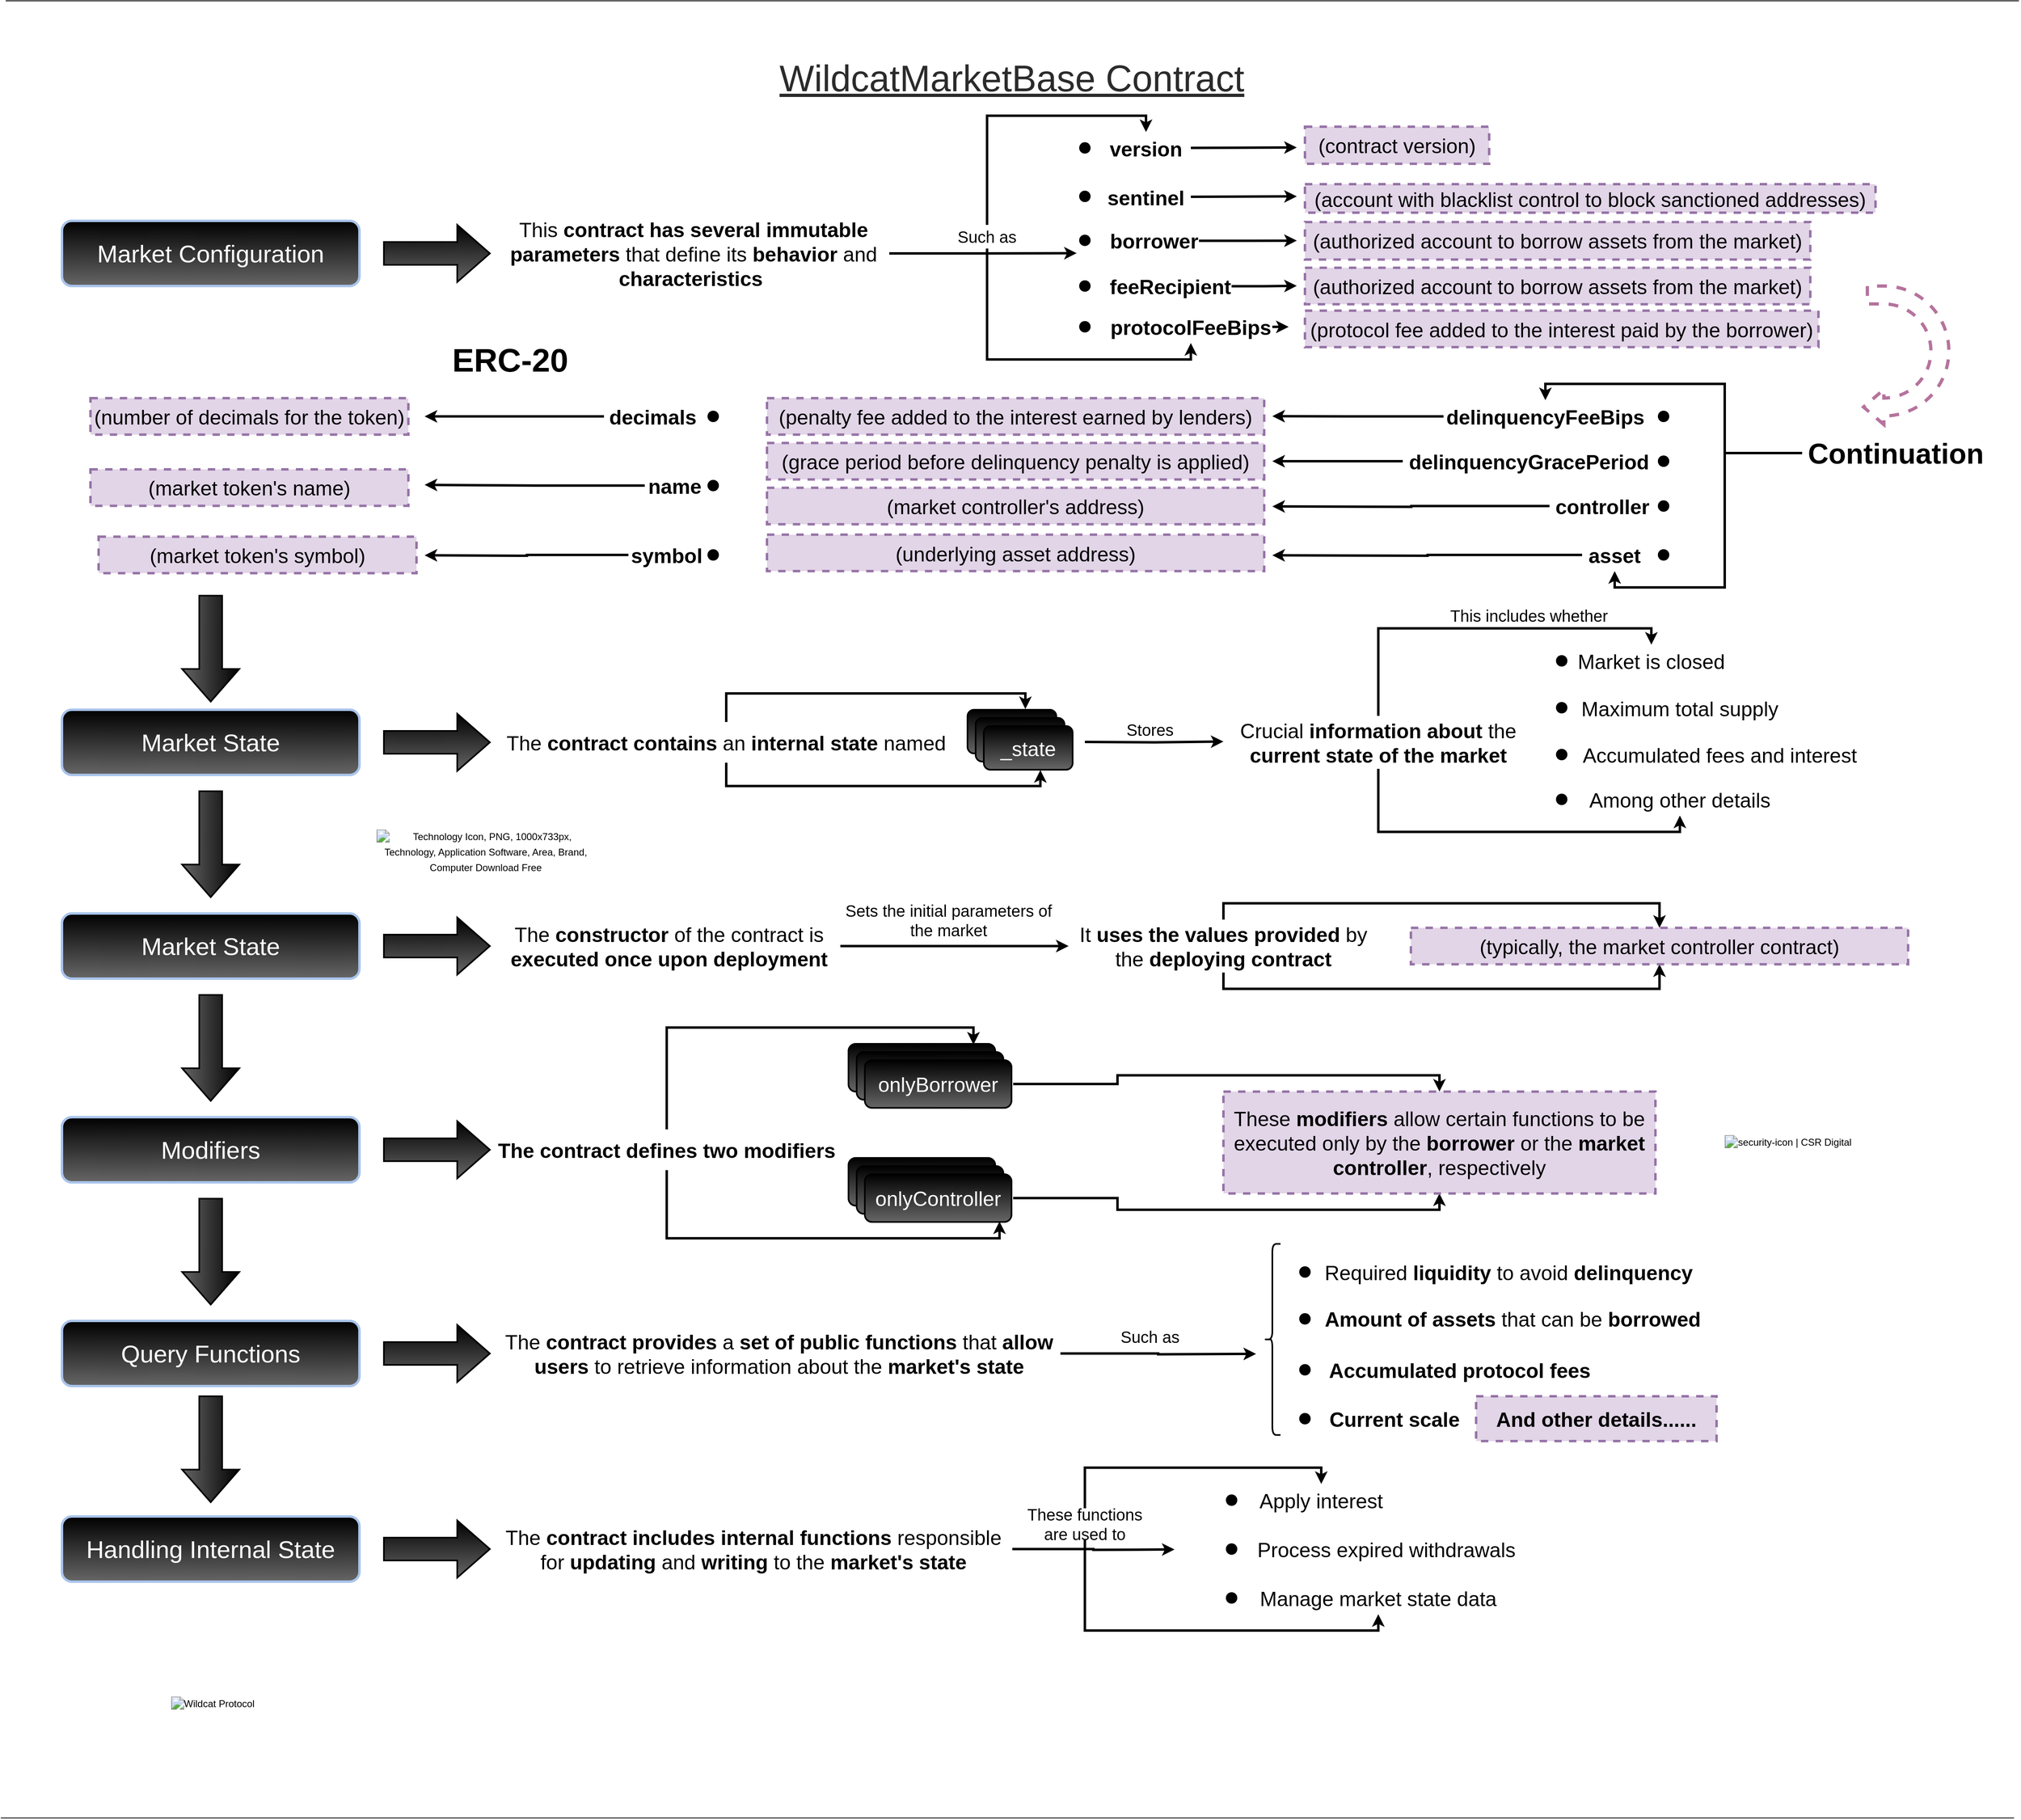 <mxfile version="22.0.6" type="github">
  <diagram name="Página-1" id="mwf0uzoLAlEMJ_PQ3dxy">
    <mxGraphModel dx="2269" dy="1240" grid="1" gridSize="10" guides="1" tooltips="1" connect="1" arrows="1" fold="1" page="1" pageScale="1" pageWidth="827" pageHeight="1169" math="0" shadow="0">
      <root>
        <mxCell id="0" />
        <mxCell id="1" parent="0" />
        <mxCell id="HSl3-Hk5BajmyqIvVRTS-1" value="&lt;font style=&quot;&quot;&gt;&lt;font style=&quot;font-size: 45px;&quot;&gt;&lt;u&gt;WildcatMarketBase&amp;nbsp;Contract&lt;/u&gt;&lt;/font&gt;&lt;br&gt;&lt;/font&gt;" style="text;html=1;strokeColor=none;fillColor=none;align=center;verticalAlign=middle;whiteSpace=wrap;rounded=0;fontColor=#2B2B2B;" vertex="1" parent="1">
          <mxGeometry x="884" y="90" width="713" height="70" as="geometry" />
        </mxCell>
        <mxCell id="HSl3-Hk5BajmyqIvVRTS-2" value="" style="endArrow=none;html=1;rounded=0;" edge="1" parent="1">
          <mxGeometry relative="1" as="geometry">
            <mxPoint x="6" y="30" as="sourcePoint" />
            <mxPoint x="2476" y="30" as="targetPoint" />
          </mxGeometry>
        </mxCell>
        <mxCell id="HSl3-Hk5BajmyqIvVRTS-3" value="" style="resizable=0;html=1;whiteSpace=wrap;align=right;verticalAlign=bottom;" connectable="0" vertex="1" parent="HSl3-Hk5BajmyqIvVRTS-2">
          <mxGeometry x="1" relative="1" as="geometry" />
        </mxCell>
        <mxCell id="HSl3-Hk5BajmyqIvVRTS-4" value="&lt;div style=&quot;&quot;&gt;&lt;div style=&quot;line-height: 19px;&quot;&gt;&lt;img alt=&quot;Wildcat Protocol&quot; src=&quot;https://code4rena.com/_next/image?url=https%3A%2F%2Fstorage.googleapis.com%2Fcdn-c4-uploads-v0%2Fuploads%2FDuNeVQqitqB.0&amp;amp;w=256&amp;amp;q=75&quot;&gt;&lt;br&gt;&lt;/div&gt;&lt;/div&gt;" style="text;html=1;strokeColor=none;fillColor=none;align=center;verticalAlign=middle;whiteSpace=wrap;rounded=0;" vertex="1" parent="1">
          <mxGeometry x="130" y="1990" width="260" height="260" as="geometry" />
        </mxCell>
        <mxCell id="HSl3-Hk5BajmyqIvVRTS-9" value="&lt;font style=&quot;font-size: 30px;&quot;&gt;Market Configuration&lt;/font&gt;" style="text;html=1;strokeColor=#A9C4EB;fillColor=#000000;align=center;verticalAlign=middle;whiteSpace=wrap;rounded=1;gradientColor=#666666;strokeWidth=3;perimeterSpacing=2;shadow=0;dashed=0;fontColor=#FFFFFF;" vertex="1" parent="1">
          <mxGeometry x="75" y="300" width="365" height="80" as="geometry" />
        </mxCell>
        <mxCell id="HSl3-Hk5BajmyqIvVRTS-27" value="&lt;div style=&quot;font-size: 25px;&quot;&gt; (contract version)&lt;br&gt;&lt;/div&gt;" style="rounded=0;whiteSpace=wrap;html=1;fontFamily=Helvetica;fontSize=11;fontColor=default;gradientColor=none;fillColor=#e1d5e7;align=center;dashed=1;strokeWidth=3;strokeColor=#9673a6;" vertex="1" parent="1">
          <mxGeometry x="1600" y="184.48" width="226" height="45.52" as="geometry" />
        </mxCell>
        <mxCell id="HSl3-Hk5BajmyqIvVRTS-37" value="" style="endArrow=none;html=1;rounded=0;" edge="1" parent="1">
          <mxGeometry relative="1" as="geometry">
            <mxPoint y="2260" as="sourcePoint" />
            <mxPoint x="2470" y="2260" as="targetPoint" />
          </mxGeometry>
        </mxCell>
        <mxCell id="HSl3-Hk5BajmyqIvVRTS-38" value="" style="resizable=0;html=1;whiteSpace=wrap;align=right;verticalAlign=bottom;" connectable="0" vertex="1" parent="HSl3-Hk5BajmyqIvVRTS-37">
          <mxGeometry x="1" relative="1" as="geometry" />
        </mxCell>
        <mxCell id="HSl3-Hk5BajmyqIvVRTS-39" value="&lt;font color=&quot;#ffffff&quot; style=&quot;font-size: 15px;&quot;&gt;Made by Catellatech C4 Wardens&lt;/font&gt;" style="text;html=1;strokeColor=none;fillColor=none;align=center;verticalAlign=middle;whiteSpace=wrap;rounded=0;" vertex="1" parent="1">
          <mxGeometry x="135" y="1980" width="250" height="50" as="geometry" />
        </mxCell>
        <mxCell id="HSl3-Hk5BajmyqIvVRTS-42" value="" style="html=1;shadow=0;dashed=0;align=center;verticalAlign=middle;shape=mxgraph.arrows2.arrow;dy=0.6;dx=40;direction=east;notch=0;rounded=1;fontFamily=Helvetica;fontSize=12;fontColor=#FFFFFF;fillColor=#000000;gradientColor=#666666;strokeColor=#000000;strokeWidth=2;" vertex="1" parent="1">
          <mxGeometry x="470" y="305" width="130" height="70" as="geometry" />
        </mxCell>
        <mxCell id="HSl3-Hk5BajmyqIvVRTS-160" style="edgeStyle=orthogonalEdgeStyle;shape=connector;rounded=0;orthogonalLoop=1;jettySize=auto;html=1;exitX=1;exitY=0.5;exitDx=0;exitDy=0;labelBackgroundColor=default;strokeColor=default;strokeWidth=3;align=center;verticalAlign=middle;fontFamily=Helvetica;fontSize=12;fontColor=#FFFFFF;endArrow=classic;" edge="1" parent="1" source="HSl3-Hk5BajmyqIvVRTS-43">
          <mxGeometry relative="1" as="geometry">
            <mxPoint x="1320" y="339.692" as="targetPoint" />
          </mxGeometry>
        </mxCell>
        <mxCell id="HSl3-Hk5BajmyqIvVRTS-43" value="&lt;font style=&quot;font-size: 25px;&quot;&gt;This &lt;b&gt;contract has several immutable parameters&lt;/b&gt; that define its &lt;b&gt;behavior&lt;/b&gt; and &lt;b&gt;characteristics&lt;/b&gt;&amp;nbsp;&lt;/font&gt;" style="text;html=1;strokeColor=none;fillColor=none;align=center;verticalAlign=middle;whiteSpace=wrap;rounded=0;fontSize=11;fontFamily=Helvetica;fontColor=default;" vertex="1" parent="1">
          <mxGeometry x="610" y="290" width="480" height="100" as="geometry" />
        </mxCell>
        <mxCell id="HSl3-Hk5BajmyqIvVRTS-45" value="" style="shape=waypoint;sketch=0;fillStyle=solid;size=6;pointerEvents=1;points=[];fillColor=none;resizable=0;rotatable=0;perimeter=centerPerimeter;snapToPoint=1;rounded=1;shadow=0;dashed=0;strokeColor=#000000;strokeWidth=5;align=center;verticalAlign=middle;fontFamily=Helvetica;fontSize=12;fontColor=#FFFFFF;html=1;" vertex="1" parent="1">
          <mxGeometry x="1320" y="200.52" width="20" height="20" as="geometry" />
        </mxCell>
        <mxCell id="HSl3-Hk5BajmyqIvVRTS-163" style="edgeStyle=orthogonalEdgeStyle;shape=connector;rounded=0;orthogonalLoop=1;jettySize=auto;html=1;exitX=0.5;exitY=0;exitDx=0;exitDy=0;entryX=0.5;entryY=0;entryDx=0;entryDy=0;labelBackgroundColor=default;strokeColor=default;strokeWidth=3;align=center;verticalAlign=middle;fontFamily=Helvetica;fontSize=12;fontColor=#FFFFFF;endArrow=classic;" edge="1" parent="1" source="HSl3-Hk5BajmyqIvVRTS-47" target="HSl3-Hk5BajmyqIvVRTS-161">
          <mxGeometry relative="1" as="geometry" />
        </mxCell>
        <mxCell id="HSl3-Hk5BajmyqIvVRTS-182" style="edgeStyle=orthogonalEdgeStyle;shape=connector;rounded=0;orthogonalLoop=1;jettySize=auto;html=1;exitX=0.5;exitY=1;exitDx=0;exitDy=0;entryX=0.5;entryY=1;entryDx=0;entryDy=0;labelBackgroundColor=default;strokeColor=default;strokeWidth=3;align=center;verticalAlign=middle;fontFamily=Helvetica;fontSize=12;fontColor=#FFFFFF;endArrow=classic;" edge="1" parent="1" source="HSl3-Hk5BajmyqIvVRTS-47" target="HSl3-Hk5BajmyqIvVRTS-178">
          <mxGeometry relative="1" as="geometry" />
        </mxCell>
        <mxCell id="HSl3-Hk5BajmyqIvVRTS-47" value="&lt;font style=&quot;font-size: 20px;&quot;&gt;Such as&lt;/font&gt;" style="text;html=1;strokeColor=none;fillColor=none;align=center;verticalAlign=middle;whiteSpace=wrap;rounded=0;fontSize=11;fontFamily=Helvetica;fontColor=default;" vertex="1" parent="1">
          <mxGeometry x="1140" y="305" width="140" height="28.97" as="geometry" />
        </mxCell>
        <mxCell id="HSl3-Hk5BajmyqIvVRTS-84" value="" style="html=1;shadow=0;dashed=0;align=center;verticalAlign=middle;shape=mxgraph.arrows2.arrow;dy=0.6;dx=40;direction=south;notch=0;rounded=1;fontFamily=Helvetica;fontSize=12;fontColor=#FFFFFF;fillColor=#000000;gradientColor=#666666;strokeColor=#000000;strokeWidth=2;" vertex="1" parent="1">
          <mxGeometry x="222.5" y="760" width="70" height="130" as="geometry" />
        </mxCell>
        <mxCell id="HSl3-Hk5BajmyqIvVRTS-85" value="&lt;font style=&quot;font-size: 30px;&quot;&gt;Market State&lt;/font&gt;" style="text;html=1;strokeColor=#A9C4EB;fillColor=#000000;align=center;verticalAlign=middle;whiteSpace=wrap;rounded=1;gradientColor=#666666;strokeWidth=3;perimeterSpacing=2;shadow=0;dashed=0;fontColor=#FFFFFF;" vertex="1" parent="1">
          <mxGeometry x="75" y="900" width="365" height="80" as="geometry" />
        </mxCell>
        <mxCell id="HSl3-Hk5BajmyqIvVRTS-164" style="edgeStyle=orthogonalEdgeStyle;shape=connector;rounded=0;orthogonalLoop=1;jettySize=auto;html=1;exitX=1;exitY=0.5;exitDx=0;exitDy=0;labelBackgroundColor=default;strokeColor=default;strokeWidth=3;align=center;verticalAlign=middle;fontFamily=Helvetica;fontSize=12;fontColor=#FFFFFF;endArrow=classic;" edge="1" parent="1" source="HSl3-Hk5BajmyqIvVRTS-161">
          <mxGeometry relative="1" as="geometry">
            <mxPoint x="1590" y="210" as="targetPoint" />
          </mxGeometry>
        </mxCell>
        <mxCell id="HSl3-Hk5BajmyqIvVRTS-161" value="&lt;font style=&quot;font-size: 25px;&quot;&gt;&lt;b&gt;version&lt;/b&gt;&lt;/font&gt;" style="text;html=1;strokeColor=none;fillColor=none;align=center;verticalAlign=middle;whiteSpace=wrap;rounded=0;fontSize=11;fontFamily=Helvetica;fontColor=default;" vertex="1" parent="1">
          <mxGeometry x="1350" y="191.03" width="110" height="38.97" as="geometry" />
        </mxCell>
        <mxCell id="HSl3-Hk5BajmyqIvVRTS-165" value="" style="shape=waypoint;sketch=0;fillStyle=solid;size=6;pointerEvents=1;points=[];fillColor=none;resizable=0;rotatable=0;perimeter=centerPerimeter;snapToPoint=1;rounded=1;shadow=0;dashed=0;strokeColor=#000000;strokeWidth=5;align=center;verticalAlign=middle;fontFamily=Helvetica;fontSize=12;fontColor=#FFFFFF;html=1;" vertex="1" parent="1">
          <mxGeometry x="1320" y="260" width="20" height="20" as="geometry" />
        </mxCell>
        <mxCell id="HSl3-Hk5BajmyqIvVRTS-167" style="edgeStyle=orthogonalEdgeStyle;shape=connector;rounded=0;orthogonalLoop=1;jettySize=auto;html=1;exitX=1;exitY=0.5;exitDx=0;exitDy=0;labelBackgroundColor=default;strokeColor=default;strokeWidth=3;align=center;verticalAlign=middle;fontFamily=Helvetica;fontSize=12;fontColor=#FFFFFF;endArrow=classic;" edge="1" parent="1" source="HSl3-Hk5BajmyqIvVRTS-166">
          <mxGeometry relative="1" as="geometry">
            <mxPoint x="1590" y="270" as="targetPoint" />
          </mxGeometry>
        </mxCell>
        <mxCell id="HSl3-Hk5BajmyqIvVRTS-166" value="&lt;font style=&quot;font-size: 25px;&quot;&gt;&lt;b&gt;sentinel&lt;/b&gt;&lt;/font&gt;" style="text;html=1;strokeColor=none;fillColor=none;align=center;verticalAlign=middle;whiteSpace=wrap;rounded=0;fontSize=11;fontFamily=Helvetica;fontColor=default;" vertex="1" parent="1">
          <mxGeometry x="1350" y="251.03" width="110" height="38.97" as="geometry" />
        </mxCell>
        <mxCell id="HSl3-Hk5BajmyqIvVRTS-168" value="&lt;div style=&quot;font-size: 25px;&quot;&gt;(account with blacklist control to block sanctioned addresses)&lt;br&gt;&lt;/div&gt;" style="rounded=0;whiteSpace=wrap;html=1;fontFamily=Helvetica;fontSize=11;fontColor=default;gradientColor=none;fillColor=#e1d5e7;align=center;dashed=1;strokeWidth=3;strokeColor=#9673a6;" vertex="1" parent="1">
          <mxGeometry x="1600" y="255" width="700" height="35" as="geometry" />
        </mxCell>
        <mxCell id="HSl3-Hk5BajmyqIvVRTS-169" value="" style="shape=waypoint;sketch=0;fillStyle=solid;size=6;pointerEvents=1;points=[];fillColor=none;resizable=0;rotatable=0;perimeter=centerPerimeter;snapToPoint=1;rounded=1;shadow=0;dashed=0;strokeColor=#000000;strokeWidth=5;align=center;verticalAlign=middle;fontFamily=Helvetica;fontSize=12;fontColor=#FFFFFF;html=1;" vertex="1" parent="1">
          <mxGeometry x="1320" y="313.97" width="20" height="20" as="geometry" />
        </mxCell>
        <mxCell id="HSl3-Hk5BajmyqIvVRTS-171" style="edgeStyle=orthogonalEdgeStyle;shape=connector;rounded=0;orthogonalLoop=1;jettySize=auto;html=1;exitX=1;exitY=0.5;exitDx=0;exitDy=0;labelBackgroundColor=default;strokeColor=default;strokeWidth=3;align=center;verticalAlign=middle;fontFamily=Helvetica;fontSize=12;fontColor=#FFFFFF;endArrow=classic;" edge="1" parent="1" source="HSl3-Hk5BajmyqIvVRTS-170">
          <mxGeometry relative="1" as="geometry">
            <mxPoint x="1590" y="324.308" as="targetPoint" />
          </mxGeometry>
        </mxCell>
        <mxCell id="HSl3-Hk5BajmyqIvVRTS-170" value="&lt;font style=&quot;font-size: 25px;&quot;&gt;&lt;b&gt;borrower&lt;/b&gt;&lt;/font&gt;" style="text;html=1;strokeColor=none;fillColor=none;align=center;verticalAlign=middle;whiteSpace=wrap;rounded=0;fontSize=11;fontFamily=Helvetica;fontColor=default;" vertex="1" parent="1">
          <mxGeometry x="1360" y="305.0" width="110" height="38.97" as="geometry" />
        </mxCell>
        <mxCell id="HSl3-Hk5BajmyqIvVRTS-172" value="&lt;div style=&quot;font-size: 25px;&quot;&gt;(authorized account to borrow assets from the market)&lt;br&gt;&lt;/div&gt;" style="rounded=0;whiteSpace=wrap;html=1;fontFamily=Helvetica;fontSize=11;fontColor=default;gradientColor=none;fillColor=#e1d5e7;align=center;dashed=1;strokeWidth=3;strokeColor=#9673a6;" vertex="1" parent="1">
          <mxGeometry x="1600" y="301.47" width="620" height="46.03" as="geometry" />
        </mxCell>
        <mxCell id="HSl3-Hk5BajmyqIvVRTS-173" value="" style="shape=waypoint;sketch=0;fillStyle=solid;size=6;pointerEvents=1;points=[];fillColor=none;resizable=0;rotatable=0;perimeter=centerPerimeter;snapToPoint=1;rounded=1;shadow=0;dashed=0;strokeColor=#000000;strokeWidth=5;align=center;verticalAlign=middle;fontFamily=Helvetica;fontSize=12;fontColor=#FFFFFF;html=1;" vertex="1" parent="1">
          <mxGeometry x="1320" y="370" width="20" height="20" as="geometry" />
        </mxCell>
        <mxCell id="HSl3-Hk5BajmyqIvVRTS-175" style="edgeStyle=orthogonalEdgeStyle;shape=connector;rounded=0;orthogonalLoop=1;jettySize=auto;html=1;exitX=1;exitY=0.5;exitDx=0;exitDy=0;labelBackgroundColor=default;strokeColor=default;strokeWidth=3;align=center;verticalAlign=middle;fontFamily=Helvetica;fontSize=12;fontColor=#FFFFFF;endArrow=classic;" edge="1" parent="1" source="HSl3-Hk5BajmyqIvVRTS-174">
          <mxGeometry relative="1" as="geometry">
            <mxPoint x="1590" y="379.692" as="targetPoint" />
          </mxGeometry>
        </mxCell>
        <mxCell id="HSl3-Hk5BajmyqIvVRTS-174" value="&lt;font style=&quot;font-size: 25px;&quot;&gt;&lt;b&gt;feeRecipient&lt;/b&gt;&lt;/font&gt;" style="text;html=1;strokeColor=none;fillColor=none;align=center;verticalAlign=middle;whiteSpace=wrap;rounded=0;fontSize=11;fontFamily=Helvetica;fontColor=default;" vertex="1" parent="1">
          <mxGeometry x="1360" y="360.51" width="150" height="39.49" as="geometry" />
        </mxCell>
        <mxCell id="HSl3-Hk5BajmyqIvVRTS-176" value="&lt;div style=&quot;font-size: 25px;&quot;&gt;(authorized account to borrow assets from the market)&lt;br&gt;&lt;/div&gt;" style="rounded=0;whiteSpace=wrap;html=1;fontFamily=Helvetica;fontSize=11;fontColor=default;gradientColor=none;fillColor=#e1d5e7;align=center;dashed=1;strokeWidth=3;strokeColor=#9673a6;" vertex="1" parent="1">
          <mxGeometry x="1600" y="357.63" width="620" height="44.74" as="geometry" />
        </mxCell>
        <mxCell id="HSl3-Hk5BajmyqIvVRTS-177" value="" style="shape=waypoint;sketch=0;fillStyle=solid;size=6;pointerEvents=1;points=[];fillColor=none;resizable=0;rotatable=0;perimeter=centerPerimeter;snapToPoint=1;rounded=1;shadow=0;dashed=0;strokeColor=#000000;strokeWidth=5;align=center;verticalAlign=middle;fontFamily=Helvetica;fontSize=12;fontColor=#FFFFFF;html=1;" vertex="1" parent="1">
          <mxGeometry x="1320" y="420" width="20" height="20" as="geometry" />
        </mxCell>
        <mxCell id="HSl3-Hk5BajmyqIvVRTS-179" style="edgeStyle=orthogonalEdgeStyle;shape=connector;rounded=0;orthogonalLoop=1;jettySize=auto;html=1;exitX=1;exitY=0.5;exitDx=0;exitDy=0;labelBackgroundColor=default;strokeColor=default;strokeWidth=3;align=center;verticalAlign=middle;fontFamily=Helvetica;fontSize=12;fontColor=#FFFFFF;endArrow=classic;" edge="1" parent="1" source="HSl3-Hk5BajmyqIvVRTS-178">
          <mxGeometry relative="1" as="geometry">
            <mxPoint x="1580" y="430.462" as="targetPoint" />
          </mxGeometry>
        </mxCell>
        <mxCell id="HSl3-Hk5BajmyqIvVRTS-178" value="&lt;font style=&quot;font-size: 25px;&quot;&gt;&lt;b&gt;protocolFeeBips&lt;/b&gt;&lt;/font&gt;" style="text;html=1;strokeColor=none;fillColor=none;align=center;verticalAlign=middle;whiteSpace=wrap;rounded=0;fontSize=11;fontFamily=Helvetica;fontColor=default;" vertex="1" parent="1">
          <mxGeometry x="1360" y="410.25" width="200" height="39.75" as="geometry" />
        </mxCell>
        <mxCell id="HSl3-Hk5BajmyqIvVRTS-180" value="&lt;div style=&quot;font-size: 25px;&quot;&gt;(protocol fee added to the interest paid by the borrower)&lt;br&gt;&lt;/div&gt;" style="rounded=0;whiteSpace=wrap;html=1;fontFamily=Helvetica;fontSize=11;fontColor=default;gradientColor=none;fillColor=#e1d5e7;align=center;dashed=1;strokeWidth=3;strokeColor=#9673a6;" vertex="1" parent="1">
          <mxGeometry x="1600" y="410.25" width="630" height="44.74" as="geometry" />
        </mxCell>
        <mxCell id="HSl3-Hk5BajmyqIvVRTS-181" value="" style="shape=waypoint;sketch=0;fillStyle=solid;size=6;pointerEvents=1;points=[];fillColor=none;resizable=0;rotatable=0;perimeter=centerPerimeter;snapToPoint=1;rounded=1;shadow=0;dashed=0;strokeColor=#000000;strokeWidth=5;align=center;verticalAlign=middle;fontFamily=Helvetica;fontSize=12;fontColor=#FFFFFF;html=1;" vertex="1" parent="1">
          <mxGeometry x="2030" y="530.01" width="20" height="20" as="geometry" />
        </mxCell>
        <mxCell id="HSl3-Hk5BajmyqIvVRTS-184" value="" style="html=1;shadow=0;dashed=1;align=center;verticalAlign=middle;shape=mxgraph.arrows2.uTurnArrow;dy=11;arrowHead=43;dx2=25;rounded=1;strokeColor=#B5739D;strokeWidth=4;fontFamily=Helvetica;fontSize=12;fontColor=#FFFFFF;fillColor=none;gradientColor=#666666;direction=west;" vertex="1" parent="1">
          <mxGeometry x="2290" y="380" width="100" height="170" as="geometry" />
        </mxCell>
        <mxCell id="HSl3-Hk5BajmyqIvVRTS-188" style="edgeStyle=orthogonalEdgeStyle;shape=connector;rounded=0;orthogonalLoop=1;jettySize=auto;html=1;exitX=0;exitY=0.5;exitDx=0;exitDy=0;entryX=0.5;entryY=0;entryDx=0;entryDy=0;labelBackgroundColor=default;strokeColor=default;strokeWidth=3;align=center;verticalAlign=middle;fontFamily=Helvetica;fontSize=12;fontColor=#FFFFFF;endArrow=classic;" edge="1" parent="1" source="HSl3-Hk5BajmyqIvVRTS-185" target="HSl3-Hk5BajmyqIvVRTS-187">
          <mxGeometry relative="1" as="geometry" />
        </mxCell>
        <mxCell id="HSl3-Hk5BajmyqIvVRTS-202" style="edgeStyle=orthogonalEdgeStyle;shape=connector;rounded=0;orthogonalLoop=1;jettySize=auto;html=1;exitX=0;exitY=0.5;exitDx=0;exitDy=0;entryX=0.5;entryY=1;entryDx=0;entryDy=0;labelBackgroundColor=default;strokeColor=default;strokeWidth=3;align=center;verticalAlign=middle;fontFamily=Helvetica;fontSize=12;fontColor=#FFFFFF;endArrow=classic;" edge="1" parent="1" source="HSl3-Hk5BajmyqIvVRTS-185" target="HSl3-Hk5BajmyqIvVRTS-199">
          <mxGeometry relative="1" as="geometry" />
        </mxCell>
        <mxCell id="HSl3-Hk5BajmyqIvVRTS-185" value="&lt;font style=&quot;font-size: 35px;&quot;&gt;&lt;b&gt;Continuation&lt;/b&gt;&lt;/font&gt;" style="text;html=1;strokeColor=none;fillColor=none;align=center;verticalAlign=middle;whiteSpace=wrap;rounded=0;fontSize=11;fontFamily=Helvetica;fontColor=default;" vertex="1" parent="1">
          <mxGeometry x="2210" y="565" width="230" height="40" as="geometry" />
        </mxCell>
        <mxCell id="HSl3-Hk5BajmyqIvVRTS-186" value="" style="shape=waypoint;sketch=0;fillStyle=solid;size=6;pointerEvents=1;points=[];fillColor=none;resizable=0;rotatable=0;perimeter=centerPerimeter;snapToPoint=1;rounded=1;shadow=0;dashed=0;strokeColor=#000000;strokeWidth=5;align=center;verticalAlign=middle;fontFamily=Helvetica;fontSize=12;fontColor=#FFFFFF;html=1;" vertex="1" parent="1">
          <mxGeometry x="2030" y="585" width="20" height="20" as="geometry" />
        </mxCell>
        <mxCell id="HSl3-Hk5BajmyqIvVRTS-189" style="edgeStyle=orthogonalEdgeStyle;shape=connector;rounded=0;orthogonalLoop=1;jettySize=auto;html=1;exitX=0;exitY=0.5;exitDx=0;exitDy=0;labelBackgroundColor=default;strokeColor=default;strokeWidth=3;align=center;verticalAlign=middle;fontFamily=Helvetica;fontSize=12;fontColor=#FFFFFF;endArrow=classic;" edge="1" parent="1" source="HSl3-Hk5BajmyqIvVRTS-187">
          <mxGeometry relative="1" as="geometry">
            <mxPoint x="1560" y="539.692" as="targetPoint" />
          </mxGeometry>
        </mxCell>
        <mxCell id="HSl3-Hk5BajmyqIvVRTS-187" value="&lt;font style=&quot;font-size: 25px;&quot;&gt;&lt;b&gt;delinquencyFeeBips&lt;/b&gt;&lt;/font&gt;" style="text;html=1;strokeColor=none;fillColor=none;align=center;verticalAlign=middle;whiteSpace=wrap;rounded=0;fontSize=11;fontFamily=Helvetica;fontColor=default;" vertex="1" parent="1">
          <mxGeometry x="1770" y="520.13" width="250" height="39.75" as="geometry" />
        </mxCell>
        <mxCell id="HSl3-Hk5BajmyqIvVRTS-190" value="&lt;div style=&quot;font-size: 25px;&quot;&gt;(penalty fee added to the interest earned by lenders)&lt;br&gt;&lt;/div&gt;" style="rounded=0;whiteSpace=wrap;html=1;fontFamily=Helvetica;fontSize=11;fontColor=default;gradientColor=none;fillColor=#e1d5e7;align=center;dashed=1;strokeWidth=3;strokeColor=#9673a6;" vertex="1" parent="1">
          <mxGeometry x="940" y="517.64" width="610" height="44.74" as="geometry" />
        </mxCell>
        <mxCell id="HSl3-Hk5BajmyqIvVRTS-192" style="edgeStyle=orthogonalEdgeStyle;shape=connector;rounded=0;orthogonalLoop=1;jettySize=auto;html=1;exitX=0;exitY=0.5;exitDx=0;exitDy=0;labelBackgroundColor=default;strokeColor=default;strokeWidth=3;align=center;verticalAlign=middle;fontFamily=Helvetica;fontSize=12;fontColor=#FFFFFF;endArrow=classic;" edge="1" parent="1" source="HSl3-Hk5BajmyqIvVRTS-191">
          <mxGeometry relative="1" as="geometry">
            <mxPoint x="1560" y="595" as="targetPoint" />
          </mxGeometry>
        </mxCell>
        <mxCell id="HSl3-Hk5BajmyqIvVRTS-191" value="&lt;font style=&quot;font-size: 25px;&quot;&gt;&lt;b&gt;delinquencyGracePeriod&lt;/b&gt;&lt;/font&gt;" style="text;html=1;strokeColor=none;fillColor=none;align=center;verticalAlign=middle;whiteSpace=wrap;rounded=0;fontSize=11;fontFamily=Helvetica;fontColor=default;" vertex="1" parent="1">
          <mxGeometry x="1720" y="575.12" width="310" height="39.75" as="geometry" />
        </mxCell>
        <mxCell id="HSl3-Hk5BajmyqIvVRTS-193" value="&lt;div style=&quot;font-size: 25px;&quot;&gt;(grace period before delinquency penalty is applied)&lt;br&gt;&lt;/div&gt;" style="rounded=0;whiteSpace=wrap;html=1;fontFamily=Helvetica;fontSize=11;fontColor=default;gradientColor=none;fillColor=#e1d5e7;align=center;dashed=1;strokeWidth=3;strokeColor=#9673a6;" vertex="1" parent="1">
          <mxGeometry x="940" y="572.63" width="610" height="44.74" as="geometry" />
        </mxCell>
        <mxCell id="HSl3-Hk5BajmyqIvVRTS-194" value="" style="shape=waypoint;sketch=0;fillStyle=solid;size=6;pointerEvents=1;points=[];fillColor=none;resizable=0;rotatable=0;perimeter=centerPerimeter;snapToPoint=1;rounded=1;shadow=0;dashed=0;strokeColor=#000000;strokeWidth=5;align=center;verticalAlign=middle;fontFamily=Helvetica;fontSize=12;fontColor=#FFFFFF;html=1;" vertex="1" parent="1">
          <mxGeometry x="2030" y="640" width="20" height="20" as="geometry" />
        </mxCell>
        <mxCell id="HSl3-Hk5BajmyqIvVRTS-196" style="edgeStyle=orthogonalEdgeStyle;shape=connector;rounded=0;orthogonalLoop=1;jettySize=auto;html=1;exitX=0;exitY=0.5;exitDx=0;exitDy=0;labelBackgroundColor=default;strokeColor=default;strokeWidth=3;align=center;verticalAlign=middle;fontFamily=Helvetica;fontSize=12;fontColor=#FFFFFF;endArrow=classic;" edge="1" parent="1" source="HSl3-Hk5BajmyqIvVRTS-195">
          <mxGeometry relative="1" as="geometry">
            <mxPoint x="1560" y="650.462" as="targetPoint" />
          </mxGeometry>
        </mxCell>
        <mxCell id="HSl3-Hk5BajmyqIvVRTS-195" value="&lt;font style=&quot;font-size: 25px;&quot;&gt;&lt;b&gt;controller&lt;/b&gt;&lt;/font&gt;" style="text;html=1;strokeColor=none;fillColor=none;align=center;verticalAlign=middle;whiteSpace=wrap;rounded=0;fontSize=11;fontFamily=Helvetica;fontColor=default;" vertex="1" parent="1">
          <mxGeometry x="1900" y="630.13" width="130" height="39.75" as="geometry" />
        </mxCell>
        <mxCell id="HSl3-Hk5BajmyqIvVRTS-197" value="&lt;div style=&quot;font-size: 25px;&quot;&gt;(market controller&#39;s address)&lt;br&gt;&lt;/div&gt;" style="rounded=0;whiteSpace=wrap;html=1;fontFamily=Helvetica;fontSize=11;fontColor=default;gradientColor=none;fillColor=#e1d5e7;align=center;dashed=1;strokeWidth=3;strokeColor=#9673a6;" vertex="1" parent="1">
          <mxGeometry x="940" y="627.63" width="610" height="44.74" as="geometry" />
        </mxCell>
        <mxCell id="HSl3-Hk5BajmyqIvVRTS-198" value="" style="shape=waypoint;sketch=0;fillStyle=solid;size=6;pointerEvents=1;points=[];fillColor=none;resizable=0;rotatable=0;perimeter=centerPerimeter;snapToPoint=1;rounded=1;shadow=0;dashed=0;strokeColor=#000000;strokeWidth=5;align=center;verticalAlign=middle;fontFamily=Helvetica;fontSize=12;fontColor=#FFFFFF;html=1;" vertex="1" parent="1">
          <mxGeometry x="2030" y="700" width="20" height="20" as="geometry" />
        </mxCell>
        <mxCell id="HSl3-Hk5BajmyqIvVRTS-200" style="edgeStyle=orthogonalEdgeStyle;shape=connector;rounded=0;orthogonalLoop=1;jettySize=auto;html=1;exitX=0;exitY=0.5;exitDx=0;exitDy=0;labelBackgroundColor=default;strokeColor=default;strokeWidth=3;align=center;verticalAlign=middle;fontFamily=Helvetica;fontSize=12;fontColor=#FFFFFF;endArrow=classic;" edge="1" parent="1" source="HSl3-Hk5BajmyqIvVRTS-199">
          <mxGeometry relative="1" as="geometry">
            <mxPoint x="1560" y="710.462" as="targetPoint" />
          </mxGeometry>
        </mxCell>
        <mxCell id="HSl3-Hk5BajmyqIvVRTS-199" value="&lt;font style=&quot;font-size: 25px;&quot;&gt;&lt;b&gt;asset&lt;/b&gt;&lt;/font&gt;" style="text;html=1;strokeColor=none;fillColor=none;align=center;verticalAlign=middle;whiteSpace=wrap;rounded=0;fontSize=11;fontFamily=Helvetica;fontColor=default;" vertex="1" parent="1">
          <mxGeometry x="1940" y="690.12" width="80" height="39.75" as="geometry" />
        </mxCell>
        <mxCell id="HSl3-Hk5BajmyqIvVRTS-201" value="&lt;div style=&quot;font-size: 25px;&quot;&gt;(underlying asset address)&lt;br&gt;&lt;/div&gt;" style="rounded=0;whiteSpace=wrap;html=1;fontFamily=Helvetica;fontSize=11;fontColor=default;gradientColor=none;fillColor=#e1d5e7;align=center;dashed=1;strokeWidth=3;strokeColor=#9673a6;" vertex="1" parent="1">
          <mxGeometry x="940" y="685.13" width="610" height="44.74" as="geometry" />
        </mxCell>
        <mxCell id="HSl3-Hk5BajmyqIvVRTS-203" value="" style="shape=waypoint;sketch=0;fillStyle=solid;size=6;pointerEvents=1;points=[];fillColor=none;resizable=0;rotatable=0;perimeter=centerPerimeter;snapToPoint=1;rounded=1;shadow=0;dashed=0;strokeColor=#000000;strokeWidth=5;align=center;verticalAlign=middle;fontFamily=Helvetica;fontSize=12;fontColor=#FFFFFF;html=1;" vertex="1" parent="1">
          <mxGeometry x="864" y="530.01" width="20" height="20" as="geometry" />
        </mxCell>
        <mxCell id="HSl3-Hk5BajmyqIvVRTS-204" value="" style="shape=waypoint;sketch=0;fillStyle=solid;size=6;pointerEvents=1;points=[];fillColor=none;resizable=0;rotatable=0;perimeter=centerPerimeter;snapToPoint=1;rounded=1;shadow=0;dashed=0;strokeColor=#000000;strokeWidth=5;align=center;verticalAlign=middle;fontFamily=Helvetica;fontSize=12;fontColor=#FFFFFF;html=1;" vertex="1" parent="1">
          <mxGeometry x="864" y="614.87" width="20" height="20" as="geometry" />
        </mxCell>
        <mxCell id="HSl3-Hk5BajmyqIvVRTS-205" value="" style="shape=waypoint;sketch=0;fillStyle=solid;size=6;pointerEvents=1;points=[];fillColor=none;resizable=0;rotatable=0;perimeter=centerPerimeter;snapToPoint=1;rounded=1;shadow=0;dashed=0;strokeColor=#000000;strokeWidth=5;align=center;verticalAlign=middle;fontFamily=Helvetica;fontSize=12;fontColor=#FFFFFF;html=1;" vertex="1" parent="1">
          <mxGeometry x="864" y="699.99" width="20" height="20" as="geometry" />
        </mxCell>
        <mxCell id="HSl3-Hk5BajmyqIvVRTS-207" style="edgeStyle=orthogonalEdgeStyle;shape=connector;rounded=0;orthogonalLoop=1;jettySize=auto;html=1;exitX=0;exitY=0.5;exitDx=0;exitDy=0;labelBackgroundColor=default;strokeColor=default;strokeWidth=3;align=center;verticalAlign=middle;fontFamily=Helvetica;fontSize=12;fontColor=#FFFFFF;endArrow=classic;" edge="1" parent="1" source="HSl3-Hk5BajmyqIvVRTS-206">
          <mxGeometry relative="1" as="geometry">
            <mxPoint x="520" y="540" as="targetPoint" />
          </mxGeometry>
        </mxCell>
        <mxCell id="HSl3-Hk5BajmyqIvVRTS-206" value="&lt;font style=&quot;font-size: 25px;&quot;&gt;&lt;b&gt;decimals&lt;/b&gt;&lt;/font&gt;" style="text;html=1;strokeColor=none;fillColor=none;align=center;verticalAlign=middle;whiteSpace=wrap;rounded=0;fontSize=11;fontFamily=Helvetica;fontColor=default;" vertex="1" parent="1">
          <mxGeometry x="740" y="520.13" width="120" height="39.75" as="geometry" />
        </mxCell>
        <mxCell id="HSl3-Hk5BajmyqIvVRTS-208" value="&lt;div style=&quot;font-size: 25px;&quot;&gt; (number of decimals for the token)&lt;br&gt;&lt;/div&gt;" style="rounded=0;whiteSpace=wrap;html=1;fontFamily=Helvetica;fontSize=11;fontColor=default;gradientColor=none;fillColor=#e1d5e7;align=center;dashed=1;strokeWidth=3;strokeColor=#9673a6;" vertex="1" parent="1">
          <mxGeometry x="110" y="517.64" width="390" height="44.74" as="geometry" />
        </mxCell>
        <mxCell id="HSl3-Hk5BajmyqIvVRTS-210" style="edgeStyle=orthogonalEdgeStyle;shape=connector;rounded=0;orthogonalLoop=1;jettySize=auto;html=1;exitX=0;exitY=0.5;exitDx=0;exitDy=0;labelBackgroundColor=default;strokeColor=default;strokeWidth=3;align=center;verticalAlign=middle;fontFamily=Helvetica;fontSize=12;fontColor=#FFFFFF;endArrow=classic;" edge="1" parent="1" source="HSl3-Hk5BajmyqIvVRTS-209">
          <mxGeometry relative="1" as="geometry">
            <mxPoint x="520" y="624" as="targetPoint" />
          </mxGeometry>
        </mxCell>
        <mxCell id="HSl3-Hk5BajmyqIvVRTS-209" value="&lt;font style=&quot;font-size: 25px;&quot;&gt;&lt;b&gt;name&lt;/b&gt;&lt;/font&gt;" style="text;html=1;strokeColor=none;fillColor=none;align=center;verticalAlign=middle;whiteSpace=wrap;rounded=0;fontSize=11;fontFamily=Helvetica;fontColor=default;" vertex="1" parent="1">
          <mxGeometry x="790" y="604.99" width="74" height="39.75" as="geometry" />
        </mxCell>
        <mxCell id="HSl3-Hk5BajmyqIvVRTS-211" value="&lt;div style=&quot;font-size: 25px;&quot;&gt;(market token&#39;s name)&lt;br&gt;&lt;/div&gt;" style="rounded=0;whiteSpace=wrap;html=1;fontFamily=Helvetica;fontSize=11;fontColor=default;gradientColor=none;fillColor=#e1d5e7;align=center;dashed=1;strokeWidth=3;strokeColor=#9673a6;" vertex="1" parent="1">
          <mxGeometry x="110" y="605" width="390" height="44.74" as="geometry" />
        </mxCell>
        <mxCell id="HSl3-Hk5BajmyqIvVRTS-213" style="edgeStyle=orthogonalEdgeStyle;shape=connector;rounded=0;orthogonalLoop=1;jettySize=auto;html=1;exitX=0;exitY=0.5;exitDx=0;exitDy=0;labelBackgroundColor=default;strokeColor=default;strokeWidth=3;align=center;verticalAlign=middle;fontFamily=Helvetica;fontSize=12;fontColor=#FFFFFF;endArrow=classic;" edge="1" parent="1" source="HSl3-Hk5BajmyqIvVRTS-212">
          <mxGeometry relative="1" as="geometry">
            <mxPoint x="520.0" y="710.462" as="targetPoint" />
          </mxGeometry>
        </mxCell>
        <mxCell id="HSl3-Hk5BajmyqIvVRTS-212" value="&lt;font style=&quot;font-size: 25px;&quot;&gt;&lt;b&gt;symbol&lt;/b&gt;&lt;/font&gt;" style="text;html=1;strokeColor=none;fillColor=none;align=center;verticalAlign=middle;whiteSpace=wrap;rounded=0;fontSize=11;fontFamily=Helvetica;fontColor=default;" vertex="1" parent="1">
          <mxGeometry x="770" y="690.11" width="94" height="39.75" as="geometry" />
        </mxCell>
        <mxCell id="HSl3-Hk5BajmyqIvVRTS-214" value="&lt;div style=&quot;font-size: 25px;&quot;&gt;(market token&#39;s symbol)&lt;br&gt;&lt;/div&gt;" style="rounded=0;whiteSpace=wrap;html=1;fontFamily=Helvetica;fontSize=11;fontColor=default;gradientColor=none;fillColor=#e1d5e7;align=center;dashed=1;strokeWidth=3;strokeColor=#9673a6;" vertex="1" parent="1">
          <mxGeometry x="120" y="687.63" width="390" height="44.74" as="geometry" />
        </mxCell>
        <mxCell id="HSl3-Hk5BajmyqIvVRTS-215" value="" style="html=1;shadow=0;dashed=0;align=center;verticalAlign=middle;shape=mxgraph.arrows2.arrow;dy=0.6;dx=40;direction=east;notch=0;rounded=1;fontFamily=Helvetica;fontSize=12;fontColor=#FFFFFF;fillColor=#000000;gradientColor=#666666;strokeColor=#000000;strokeWidth=2;" vertex="1" parent="1">
          <mxGeometry x="470" y="905" width="130" height="70" as="geometry" />
        </mxCell>
        <mxCell id="HSl3-Hk5BajmyqIvVRTS-216" value="&lt;font size=&quot;1&quot; style=&quot;&quot;&gt;&lt;b style=&quot;font-size: 40px;&quot;&gt;ERC-20&lt;/b&gt;&lt;/font&gt;" style="text;html=1;strokeColor=none;fillColor=none;align=center;verticalAlign=middle;whiteSpace=wrap;rounded=0;fontSize=11;fontFamily=Helvetica;fontColor=default;" vertex="1" parent="1">
          <mxGeometry x="530" y="420.13" width="190" height="100" as="geometry" />
        </mxCell>
        <mxCell id="HSl3-Hk5BajmyqIvVRTS-217" value="&lt;font style=&quot;font-size: 25px;&quot;&gt;The &lt;b&gt;contract contains&lt;/b&gt; an &lt;b&gt;internal state&lt;/b&gt; named&lt;/font&gt;" style="text;html=1;strokeColor=none;fillColor=none;align=center;verticalAlign=middle;whiteSpace=wrap;rounded=0;fontSize=11;fontFamily=Helvetica;fontColor=default;" vertex="1" parent="1">
          <mxGeometry x="610" y="915" width="560" height="50" as="geometry" />
        </mxCell>
        <mxCell id="HSl3-Hk5BajmyqIvVRTS-218" value="&lt;font style=&quot;font-size: 25px;&quot;&gt;_state&lt;/font&gt;" style="text;html=1;strokeColor=#000000;fillColor=#000000;align=center;verticalAlign=middle;whiteSpace=wrap;rounded=1;gradientColor=#666666;strokeWidth=2;perimeterSpacing=2;shadow=0;dashed=0;fontColor=#FFFFFF;" vertex="1" parent="1">
          <mxGeometry x="1186" y="900" width="109" height="53.59" as="geometry" />
        </mxCell>
        <mxCell id="HSl3-Hk5BajmyqIvVRTS-219" value="&lt;font style=&quot;font-size: 25px;&quot;&gt;_state&lt;/font&gt;" style="text;html=1;strokeColor=#000000;fillColor=#000000;align=center;verticalAlign=middle;whiteSpace=wrap;rounded=1;gradientColor=#666666;strokeWidth=2;perimeterSpacing=2;shadow=0;dashed=0;fontColor=#FFFFFF;" vertex="1" parent="1">
          <mxGeometry x="1196" y="910" width="109" height="53.59" as="geometry" />
        </mxCell>
        <mxCell id="HSl3-Hk5BajmyqIvVRTS-220" value="&lt;font style=&quot;font-size: 25px;&quot;&gt;_state&lt;/font&gt;" style="text;html=1;strokeColor=#000000;fillColor=#000000;align=center;verticalAlign=middle;whiteSpace=wrap;rounded=1;gradientColor=#666666;strokeWidth=2;perimeterSpacing=2;shadow=0;dashed=0;fontColor=#FFFFFF;" vertex="1" parent="1">
          <mxGeometry x="1206" y="920" width="109" height="53.59" as="geometry" />
        </mxCell>
        <mxCell id="HSl3-Hk5BajmyqIvVRTS-221" style="edgeStyle=orthogonalEdgeStyle;shape=connector;rounded=0;orthogonalLoop=1;jettySize=auto;html=1;exitX=0.5;exitY=0;exitDx=0;exitDy=0;entryX=0.646;entryY=0.02;entryDx=0;entryDy=0;entryPerimeter=0;labelBackgroundColor=default;strokeColor=default;strokeWidth=3;align=center;verticalAlign=middle;fontFamily=Helvetica;fontSize=12;fontColor=#FFFFFF;endArrow=classic;" edge="1" parent="1" source="HSl3-Hk5BajmyqIvVRTS-217" target="HSl3-Hk5BajmyqIvVRTS-218">
          <mxGeometry relative="1" as="geometry" />
        </mxCell>
        <mxCell id="HSl3-Hk5BajmyqIvVRTS-223" style="edgeStyle=orthogonalEdgeStyle;shape=connector;rounded=0;orthogonalLoop=1;jettySize=auto;html=1;exitX=0.5;exitY=1;exitDx=0;exitDy=0;entryX=0.632;entryY=0.973;entryDx=0;entryDy=0;entryPerimeter=0;labelBackgroundColor=default;strokeColor=default;strokeWidth=3;align=center;verticalAlign=middle;fontFamily=Helvetica;fontSize=12;fontColor=#FFFFFF;endArrow=classic;" edge="1" parent="1" source="HSl3-Hk5BajmyqIvVRTS-217" target="HSl3-Hk5BajmyqIvVRTS-220">
          <mxGeometry relative="1" as="geometry" />
        </mxCell>
        <mxCell id="HSl3-Hk5BajmyqIvVRTS-225" style="edgeStyle=orthogonalEdgeStyle;shape=connector;rounded=0;orthogonalLoop=1;jettySize=auto;html=1;exitX=1;exitY=0.5;exitDx=0;exitDy=0;labelBackgroundColor=default;strokeColor=default;strokeWidth=3;align=center;verticalAlign=middle;fontFamily=Helvetica;fontSize=12;fontColor=#FFFFFF;endArrow=classic;" edge="1" parent="1">
          <mxGeometry relative="1" as="geometry">
            <mxPoint x="1500" y="939" as="targetPoint" />
            <mxPoint x="1330" y="939.54" as="sourcePoint" />
          </mxGeometry>
        </mxCell>
        <mxCell id="HSl3-Hk5BajmyqIvVRTS-226" value="&lt;font style=&quot;font-size: 20px;&quot;&gt;Stores&lt;/font&gt;" style="text;html=1;strokeColor=none;fillColor=none;align=center;verticalAlign=middle;whiteSpace=wrap;rounded=0;fontSize=11;fontFamily=Helvetica;fontColor=default;" vertex="1" parent="1">
          <mxGeometry x="1340" y="910" width="140" height="28.97" as="geometry" />
        </mxCell>
        <mxCell id="HSl3-Hk5BajmyqIvVRTS-230" style="edgeStyle=orthogonalEdgeStyle;shape=connector;rounded=0;orthogonalLoop=1;jettySize=auto;html=1;exitX=0.5;exitY=0;exitDx=0;exitDy=0;entryX=0.5;entryY=0;entryDx=0;entryDy=0;labelBackgroundColor=default;strokeColor=default;strokeWidth=3;align=center;verticalAlign=middle;fontFamily=Helvetica;fontSize=12;fontColor=#FFFFFF;endArrow=classic;" edge="1" parent="1" source="HSl3-Hk5BajmyqIvVRTS-227" target="HSl3-Hk5BajmyqIvVRTS-229">
          <mxGeometry relative="1" as="geometry" />
        </mxCell>
        <mxCell id="HSl3-Hk5BajmyqIvVRTS-238" style="edgeStyle=orthogonalEdgeStyle;shape=connector;rounded=0;orthogonalLoop=1;jettySize=auto;html=1;exitX=0.5;exitY=1;exitDx=0;exitDy=0;entryX=0.5;entryY=1;entryDx=0;entryDy=0;labelBackgroundColor=default;strokeColor=default;strokeWidth=3;align=center;verticalAlign=middle;fontFamily=Helvetica;fontSize=12;fontColor=#FFFFFF;endArrow=classic;" edge="1" parent="1" source="HSl3-Hk5BajmyqIvVRTS-227" target="HSl3-Hk5BajmyqIvVRTS-237">
          <mxGeometry relative="1" as="geometry" />
        </mxCell>
        <mxCell id="HSl3-Hk5BajmyqIvVRTS-227" value="&lt;font style=&quot;font-size: 25px;&quot;&gt;Crucial &lt;b&gt;information about&lt;/b&gt; the &lt;b&gt;current state of the market&lt;/b&gt;&lt;/font&gt;" style="text;html=1;strokeColor=none;fillColor=none;align=center;verticalAlign=middle;whiteSpace=wrap;rounded=0;fontSize=11;fontFamily=Helvetica;fontColor=default;" vertex="1" parent="1">
          <mxGeometry x="1510" y="907.5" width="360" height="65" as="geometry" />
        </mxCell>
        <mxCell id="HSl3-Hk5BajmyqIvVRTS-228" value="" style="shape=waypoint;sketch=0;fillStyle=solid;size=6;pointerEvents=1;points=[];fillColor=none;resizable=0;rotatable=0;perimeter=centerPerimeter;snapToPoint=1;rounded=1;shadow=0;dashed=0;strokeColor=#000000;strokeWidth=5;align=center;verticalAlign=middle;fontFamily=Helvetica;fontSize=12;fontColor=#FFFFFF;html=1;" vertex="1" parent="1">
          <mxGeometry x="1905" y="830" width="20" height="20" as="geometry" />
        </mxCell>
        <mxCell id="HSl3-Hk5BajmyqIvVRTS-229" value="&lt;font style=&quot;font-size: 25px;&quot;&gt;Market is closed&lt;/font&gt;" style="text;html=1;strokeColor=none;fillColor=none;align=center;verticalAlign=middle;whiteSpace=wrap;rounded=0;fontSize=11;fontFamily=Helvetica;fontColor=default;" vertex="1" parent="1">
          <mxGeometry x="1930" y="820.12" width="190" height="39.75" as="geometry" />
        </mxCell>
        <mxCell id="HSl3-Hk5BajmyqIvVRTS-231" value="&lt;font style=&quot;font-size: 20px;&quot;&gt; This includes whether &lt;/font&gt;" style="text;html=1;strokeColor=none;fillColor=none;align=center;verticalAlign=middle;whiteSpace=wrap;rounded=0;fontSize=11;fontFamily=Helvetica;fontColor=default;" vertex="1" parent="1">
          <mxGeometry x="1770" y="770" width="210" height="28.97" as="geometry" />
        </mxCell>
        <mxCell id="HSl3-Hk5BajmyqIvVRTS-232" value="" style="shape=waypoint;sketch=0;fillStyle=solid;size=6;pointerEvents=1;points=[];fillColor=none;resizable=0;rotatable=0;perimeter=centerPerimeter;snapToPoint=1;rounded=1;shadow=0;dashed=0;strokeColor=#000000;strokeWidth=5;align=center;verticalAlign=middle;fontFamily=Helvetica;fontSize=12;fontColor=#FFFFFF;html=1;" vertex="1" parent="1">
          <mxGeometry x="1905" y="887.5" width="20" height="20" as="geometry" />
        </mxCell>
        <mxCell id="HSl3-Hk5BajmyqIvVRTS-233" value="" style="shape=waypoint;sketch=0;fillStyle=solid;size=6;pointerEvents=1;points=[];fillColor=none;resizable=0;rotatable=0;perimeter=centerPerimeter;snapToPoint=1;rounded=1;shadow=0;dashed=0;strokeColor=#000000;strokeWidth=5;align=center;verticalAlign=middle;fontFamily=Helvetica;fontSize=12;fontColor=#FFFFFF;html=1;" vertex="1" parent="1">
          <mxGeometry x="1905" y="945" width="20" height="20" as="geometry" />
        </mxCell>
        <mxCell id="HSl3-Hk5BajmyqIvVRTS-234" value="" style="shape=waypoint;sketch=0;fillStyle=solid;size=6;pointerEvents=1;points=[];fillColor=none;resizable=0;rotatable=0;perimeter=centerPerimeter;snapToPoint=1;rounded=1;shadow=0;dashed=0;strokeColor=#000000;strokeWidth=5;align=center;verticalAlign=middle;fontFamily=Helvetica;fontSize=12;fontColor=#FFFFFF;html=1;" vertex="1" parent="1">
          <mxGeometry x="1905" y="1000" width="20" height="20" as="geometry" />
        </mxCell>
        <mxCell id="HSl3-Hk5BajmyqIvVRTS-235" value="&lt;font style=&quot;font-size: 25px;&quot;&gt;Maximum total supply&lt;/font&gt;" style="text;html=1;strokeColor=none;fillColor=none;align=center;verticalAlign=middle;whiteSpace=wrap;rounded=0;fontSize=11;fontFamily=Helvetica;fontColor=default;" vertex="1" parent="1">
          <mxGeometry x="1930" y="877.63" width="260" height="39.75" as="geometry" />
        </mxCell>
        <mxCell id="HSl3-Hk5BajmyqIvVRTS-236" value="&lt;font style=&quot;font-size: 25px;&quot;&gt;Accumulated fees and interest&lt;/font&gt;" style="text;html=1;strokeColor=none;fillColor=none;align=center;verticalAlign=middle;whiteSpace=wrap;rounded=0;fontSize=11;fontFamily=Helvetica;fontColor=default;" vertex="1" parent="1">
          <mxGeometry x="1938" y="935.13" width="342" height="39.75" as="geometry" />
        </mxCell>
        <mxCell id="HSl3-Hk5BajmyqIvVRTS-237" value="&lt;font style=&quot;font-size: 25px;&quot;&gt;Among other details&lt;/font&gt;" style="text;html=1;strokeColor=none;fillColor=none;align=center;verticalAlign=middle;whiteSpace=wrap;rounded=0;fontSize=11;fontFamily=Helvetica;fontColor=default;" vertex="1" parent="1">
          <mxGeometry x="1940" y="990.12" width="240" height="39.75" as="geometry" />
        </mxCell>
        <mxCell id="HSl3-Hk5BajmyqIvVRTS-239" value="" style="html=1;shadow=0;dashed=0;align=center;verticalAlign=middle;shape=mxgraph.arrows2.arrow;dy=0.6;dx=40;direction=south;notch=0;rounded=1;fontFamily=Helvetica;fontSize=12;fontColor=#FFFFFF;fillColor=#000000;gradientColor=#666666;strokeColor=#000000;strokeWidth=2;" vertex="1" parent="1">
          <mxGeometry x="222.5" y="1000" width="70" height="130" as="geometry" />
        </mxCell>
        <mxCell id="HSl3-Hk5BajmyqIvVRTS-241" value="&lt;div style=&quot;&quot;&gt;&lt;div style=&quot;line-height: 19px;&quot;&gt;&lt;img alt=&quot;Technology Icon, PNG, 1000x733px, Technology, Application Software, Area,  Brand, Computer Download Free&quot; src=&quot;https://encrypted-tbn0.gstatic.com/images?q=tbn:ANd9GcQ7jMFIGJGuSn8LQ0tXYUP5xuXMW3ePmPHpFrxHmJwskCJAXC1GuCG_suLVqTeA_7HRu04&amp;amp;usqp=CAU&quot;&gt;&lt;br&gt;&lt;/div&gt;&lt;/div&gt;" style="text;html=1;strokeColor=none;fillColor=none;align=center;verticalAlign=middle;whiteSpace=wrap;rounded=0;" vertex="1" parent="1">
          <mxGeometry x="460" y="985" width="270" height="180" as="geometry" />
        </mxCell>
        <mxCell id="HSl3-Hk5BajmyqIvVRTS-242" value="&lt;font style=&quot;font-size: 30px;&quot;&gt;Market State&lt;/font&gt;" style="text;html=1;strokeColor=#A9C4EB;fillColor=#000000;align=center;verticalAlign=middle;whiteSpace=wrap;rounded=1;gradientColor=#666666;strokeWidth=3;perimeterSpacing=2;shadow=0;dashed=0;fontColor=#FFFFFF;" vertex="1" parent="1">
          <mxGeometry x="75" y="1150" width="365" height="80" as="geometry" />
        </mxCell>
        <mxCell id="HSl3-Hk5BajmyqIvVRTS-243" value="" style="html=1;shadow=0;dashed=0;align=center;verticalAlign=middle;shape=mxgraph.arrows2.arrow;dy=0.6;dx=40;direction=east;notch=0;rounded=1;fontFamily=Helvetica;fontSize=12;fontColor=#FFFFFF;fillColor=#000000;gradientColor=#666666;strokeColor=#000000;strokeWidth=2;" vertex="1" parent="1">
          <mxGeometry x="470" y="1155" width="130" height="70" as="geometry" />
        </mxCell>
        <mxCell id="HSl3-Hk5BajmyqIvVRTS-245" style="edgeStyle=orthogonalEdgeStyle;shape=connector;rounded=0;orthogonalLoop=1;jettySize=auto;html=1;exitX=1;exitY=0.5;exitDx=0;exitDy=0;labelBackgroundColor=default;strokeColor=default;strokeWidth=3;align=center;verticalAlign=middle;fontFamily=Helvetica;fontSize=12;fontColor=#FFFFFF;endArrow=classic;" edge="1" parent="1" source="HSl3-Hk5BajmyqIvVRTS-244">
          <mxGeometry relative="1" as="geometry">
            <mxPoint x="1310" y="1190" as="targetPoint" />
          </mxGeometry>
        </mxCell>
        <mxCell id="HSl3-Hk5BajmyqIvVRTS-244" value="&lt;font style=&quot;font-size: 25px;&quot;&gt;The &lt;b&gt;constructor&lt;/b&gt; of the contract is &lt;b&gt;executed once upon deployment&lt;/b&gt;&lt;/font&gt;" style="text;html=1;strokeColor=none;fillColor=none;align=center;verticalAlign=middle;whiteSpace=wrap;rounded=0;fontSize=11;fontFamily=Helvetica;fontColor=default;" vertex="1" parent="1">
          <mxGeometry x="610" y="1165" width="420" height="50" as="geometry" />
        </mxCell>
        <mxCell id="HSl3-Hk5BajmyqIvVRTS-246" value="&lt;font style=&quot;font-size: 20px;&quot;&gt;Sets the initial parameters of the market&lt;/font&gt;" style="text;html=1;strokeColor=none;fillColor=none;align=center;verticalAlign=middle;whiteSpace=wrap;rounded=0;fontSize=11;fontFamily=Helvetica;fontColor=default;" vertex="1" parent="1">
          <mxGeometry x="1021" y="1130" width="284" height="55" as="geometry" />
        </mxCell>
        <mxCell id="HSl3-Hk5BajmyqIvVRTS-250" style="edgeStyle=orthogonalEdgeStyle;shape=connector;rounded=0;orthogonalLoop=1;jettySize=auto;html=1;exitX=0.5;exitY=0;exitDx=0;exitDy=0;entryX=0.5;entryY=0;entryDx=0;entryDy=0;labelBackgroundColor=default;strokeColor=default;strokeWidth=3;align=center;verticalAlign=middle;fontFamily=Helvetica;fontSize=12;fontColor=#FFFFFF;endArrow=classic;" edge="1" parent="1" source="HSl3-Hk5BajmyqIvVRTS-248" target="HSl3-Hk5BajmyqIvVRTS-249">
          <mxGeometry relative="1" as="geometry" />
        </mxCell>
        <mxCell id="HSl3-Hk5BajmyqIvVRTS-251" style="edgeStyle=orthogonalEdgeStyle;shape=connector;rounded=0;orthogonalLoop=1;jettySize=auto;html=1;exitX=0.5;exitY=1;exitDx=0;exitDy=0;entryX=0.5;entryY=1;entryDx=0;entryDy=0;labelBackgroundColor=default;strokeColor=default;strokeWidth=3;align=center;verticalAlign=middle;fontFamily=Helvetica;fontSize=12;fontColor=#FFFFFF;endArrow=classic;" edge="1" parent="1" source="HSl3-Hk5BajmyqIvVRTS-248" target="HSl3-Hk5BajmyqIvVRTS-249">
          <mxGeometry relative="1" as="geometry" />
        </mxCell>
        <mxCell id="HSl3-Hk5BajmyqIvVRTS-248" value="&lt;font style=&quot;font-size: 25px;&quot;&gt;It &lt;b&gt;uses the values provided&lt;/b&gt; by the &lt;b&gt;deploying contract &lt;/b&gt;&lt;/font&gt;" style="text;html=1;strokeColor=none;fillColor=none;align=center;verticalAlign=middle;whiteSpace=wrap;rounded=0;fontSize=11;fontFamily=Helvetica;fontColor=default;" vertex="1" parent="1">
          <mxGeometry x="1320" y="1157.5" width="360" height="65" as="geometry" />
        </mxCell>
        <mxCell id="HSl3-Hk5BajmyqIvVRTS-249" value="&lt;div style=&quot;font-size: 25px;&quot;&gt; (typically, the market controller contract)&lt;br&gt;&lt;/div&gt;" style="rounded=0;whiteSpace=wrap;html=1;fontFamily=Helvetica;fontSize=11;fontColor=default;gradientColor=none;fillColor=#e1d5e7;align=center;dashed=1;strokeWidth=3;strokeColor=#9673a6;" vertex="1" parent="1">
          <mxGeometry x="1730" y="1167.63" width="610" height="44.74" as="geometry" />
        </mxCell>
        <mxCell id="HSl3-Hk5BajmyqIvVRTS-252" value="" style="html=1;shadow=0;dashed=0;align=center;verticalAlign=middle;shape=mxgraph.arrows2.arrow;dy=0.6;dx=40;direction=south;notch=0;rounded=1;fontFamily=Helvetica;fontSize=12;fontColor=#FFFFFF;fillColor=#000000;gradientColor=#666666;strokeColor=#000000;strokeWidth=2;" vertex="1" parent="1">
          <mxGeometry x="222.5" y="1250" width="70" height="130" as="geometry" />
        </mxCell>
        <mxCell id="HSl3-Hk5BajmyqIvVRTS-253" value="&lt;font style=&quot;font-size: 30px;&quot;&gt;Modifiers&lt;/font&gt;" style="text;html=1;strokeColor=#A9C4EB;fillColor=#000000;align=center;verticalAlign=middle;whiteSpace=wrap;rounded=1;gradientColor=#666666;strokeWidth=3;perimeterSpacing=2;shadow=0;dashed=0;fontColor=#FFFFFF;" vertex="1" parent="1">
          <mxGeometry x="75" y="1400" width="365" height="80" as="geometry" />
        </mxCell>
        <mxCell id="HSl3-Hk5BajmyqIvVRTS-254" value="" style="html=1;shadow=0;dashed=0;align=center;verticalAlign=middle;shape=mxgraph.arrows2.arrow;dy=0.6;dx=40;direction=east;notch=0;rounded=1;fontFamily=Helvetica;fontSize=12;fontColor=#FFFFFF;fillColor=#000000;gradientColor=#666666;strokeColor=#000000;strokeWidth=2;" vertex="1" parent="1">
          <mxGeometry x="470" y="1405" width="130" height="70" as="geometry" />
        </mxCell>
        <mxCell id="HSl3-Hk5BajmyqIvVRTS-255" value="&lt;font style=&quot;font-size: 25px;&quot;&gt;&lt;b&gt;The contract defines two modifiers&lt;/b&gt;&lt;/font&gt;" style="text;html=1;strokeColor=none;fillColor=none;align=center;verticalAlign=middle;whiteSpace=wrap;rounded=0;fontSize=11;fontFamily=Helvetica;fontColor=default;" vertex="1" parent="1">
          <mxGeometry x="607" y="1415" width="420" height="50" as="geometry" />
        </mxCell>
        <mxCell id="HSl3-Hk5BajmyqIvVRTS-256" value="&lt;font style=&quot;font-size: 25px;&quot;&gt;onlyBorrower&lt;/font&gt;" style="text;html=1;strokeColor=#000000;fillColor=#000000;align=center;verticalAlign=middle;whiteSpace=wrap;rounded=1;gradientColor=#666666;strokeWidth=2;perimeterSpacing=2;shadow=0;dashed=0;fontColor=#FFFFFF;" vertex="1" parent="1">
          <mxGeometry x="1040" y="1310" width="180" height="58.59" as="geometry" />
        </mxCell>
        <mxCell id="HSl3-Hk5BajmyqIvVRTS-257" value="&lt;font style=&quot;font-size: 25px;&quot;&gt;onlyController&lt;/font&gt;" style="text;html=1;strokeColor=#000000;fillColor=#000000;align=center;verticalAlign=middle;whiteSpace=wrap;rounded=1;gradientColor=#666666;strokeWidth=2;perimeterSpacing=2;shadow=0;dashed=0;fontColor=#FFFFFF;" vertex="1" parent="1">
          <mxGeometry x="1040" y="1450" width="180" height="58.59" as="geometry" />
        </mxCell>
        <mxCell id="HSl3-Hk5BajmyqIvVRTS-259" style="edgeStyle=orthogonalEdgeStyle;shape=connector;rounded=0;orthogonalLoop=1;jettySize=auto;html=1;exitX=0.5;exitY=0;exitDx=0;exitDy=0;entryX=0.844;entryY=0.048;entryDx=0;entryDy=0;entryPerimeter=0;labelBackgroundColor=default;strokeColor=default;strokeWidth=3;align=center;verticalAlign=middle;fontFamily=Helvetica;fontSize=12;fontColor=#FFFFFF;endArrow=classic;" edge="1" parent="1" source="HSl3-Hk5BajmyqIvVRTS-255" target="HSl3-Hk5BajmyqIvVRTS-256">
          <mxGeometry relative="1" as="geometry" />
        </mxCell>
        <mxCell id="HSl3-Hk5BajmyqIvVRTS-261" value="&lt;font style=&quot;font-size: 25px;&quot;&gt;onlyBorrower&lt;/font&gt;" style="text;html=1;strokeColor=#000000;fillColor=#000000;align=center;verticalAlign=middle;whiteSpace=wrap;rounded=1;gradientColor=#666666;strokeWidth=2;perimeterSpacing=2;shadow=0;dashed=0;fontColor=#FFFFFF;" vertex="1" parent="1">
          <mxGeometry x="1050" y="1320" width="180" height="58.59" as="geometry" />
        </mxCell>
        <mxCell id="HSl3-Hk5BajmyqIvVRTS-268" style="edgeStyle=orthogonalEdgeStyle;shape=connector;rounded=0;orthogonalLoop=1;jettySize=auto;html=1;exitX=1;exitY=0.5;exitDx=0;exitDy=0;entryX=0.5;entryY=0;entryDx=0;entryDy=0;labelBackgroundColor=default;strokeColor=default;strokeWidth=3;align=center;verticalAlign=middle;fontFamily=Helvetica;fontSize=12;fontColor=#FFFFFF;endArrow=classic;" edge="1" parent="1" source="HSl3-Hk5BajmyqIvVRTS-262" target="HSl3-Hk5BajmyqIvVRTS-267">
          <mxGeometry relative="1" as="geometry" />
        </mxCell>
        <mxCell id="HSl3-Hk5BajmyqIvVRTS-262" value="&lt;font style=&quot;font-size: 25px;&quot;&gt;onlyBorrower&lt;/font&gt;" style="text;html=1;strokeColor=#000000;fillColor=#000000;align=center;verticalAlign=middle;whiteSpace=wrap;rounded=1;gradientColor=#666666;strokeWidth=2;perimeterSpacing=2;shadow=0;dashed=0;fontColor=#FFFFFF;" vertex="1" parent="1">
          <mxGeometry x="1060" y="1330" width="180" height="58.59" as="geometry" />
        </mxCell>
        <mxCell id="HSl3-Hk5BajmyqIvVRTS-263" value="&lt;font style=&quot;font-size: 25px;&quot;&gt;onlyController&lt;/font&gt;" style="text;html=1;strokeColor=#000000;fillColor=#000000;align=center;verticalAlign=middle;whiteSpace=wrap;rounded=1;gradientColor=#666666;strokeWidth=2;perimeterSpacing=2;shadow=0;dashed=0;fontColor=#FFFFFF;" vertex="1" parent="1">
          <mxGeometry x="1050" y="1460" width="180" height="58.59" as="geometry" />
        </mxCell>
        <mxCell id="HSl3-Hk5BajmyqIvVRTS-269" style="edgeStyle=orthogonalEdgeStyle;shape=connector;rounded=0;orthogonalLoop=1;jettySize=auto;html=1;exitX=1;exitY=0.5;exitDx=0;exitDy=0;entryX=0.5;entryY=1;entryDx=0;entryDy=0;labelBackgroundColor=default;strokeColor=default;strokeWidth=3;align=center;verticalAlign=middle;fontFamily=Helvetica;fontSize=12;fontColor=#FFFFFF;endArrow=classic;" edge="1" parent="1" source="HSl3-Hk5BajmyqIvVRTS-264" target="HSl3-Hk5BajmyqIvVRTS-267">
          <mxGeometry relative="1" as="geometry" />
        </mxCell>
        <mxCell id="HSl3-Hk5BajmyqIvVRTS-264" value="&lt;font style=&quot;font-size: 25px;&quot;&gt;onlyController&lt;/font&gt;" style="text;html=1;strokeColor=#000000;fillColor=#000000;align=center;verticalAlign=middle;whiteSpace=wrap;rounded=1;gradientColor=#666666;strokeWidth=2;perimeterSpacing=2;shadow=0;dashed=0;fontColor=#FFFFFF;" vertex="1" parent="1">
          <mxGeometry x="1060" y="1470" width="180" height="58.59" as="geometry" />
        </mxCell>
        <mxCell id="HSl3-Hk5BajmyqIvVRTS-265" style="edgeStyle=orthogonalEdgeStyle;shape=connector;rounded=0;orthogonalLoop=1;jettySize=auto;html=1;exitX=0.5;exitY=1;exitDx=0;exitDy=0;entryX=0.909;entryY=0.957;entryDx=0;entryDy=0;entryPerimeter=0;labelBackgroundColor=default;strokeColor=default;strokeWidth=3;align=center;verticalAlign=middle;fontFamily=Helvetica;fontSize=12;fontColor=#FFFFFF;endArrow=classic;" edge="1" parent="1" source="HSl3-Hk5BajmyqIvVRTS-255" target="HSl3-Hk5BajmyqIvVRTS-264">
          <mxGeometry relative="1" as="geometry" />
        </mxCell>
        <mxCell id="HSl3-Hk5BajmyqIvVRTS-267" value="&lt;div style=&quot;font-size: 25px;&quot;&gt;These &lt;b&gt;modifiers&lt;/b&gt; allow certain functions to be executed only by the &lt;b&gt;borrower&lt;/b&gt; or the &lt;b&gt;market controller&lt;/b&gt;, respectively&lt;br&gt;&lt;/div&gt;" style="rounded=0;whiteSpace=wrap;html=1;fontFamily=Helvetica;fontSize=11;fontColor=default;gradientColor=none;fillColor=#e1d5e7;align=center;dashed=1;strokeWidth=3;strokeColor=#9673a6;" vertex="1" parent="1">
          <mxGeometry x="1500" y="1368.59" width="530" height="125" as="geometry" />
        </mxCell>
        <mxCell id="HSl3-Hk5BajmyqIvVRTS-270" value="&lt;div style=&quot;&quot;&gt;&lt;div style=&quot;line-height: 19px;&quot;&gt;&lt;img alt=&quot;security-icon | CSR Digital&quot; src=&quot;https://encrypted-tbn0.gstatic.com/images?q=tbn:ANd9GcQCx0KRuzlGpJojOW_m09qBsuCNsjW19382TA&amp;amp;usqp=CAU&quot;&gt;&lt;br&gt;&lt;/div&gt;&lt;/div&gt;" style="text;html=1;strokeColor=none;fillColor=none;align=center;verticalAlign=middle;whiteSpace=wrap;rounded=0;" vertex="1" parent="1">
          <mxGeometry x="2068" y="1306.64" width="250" height="248.91" as="geometry" />
        </mxCell>
        <mxCell id="HSl3-Hk5BajmyqIvVRTS-271" value="" style="html=1;shadow=0;dashed=0;align=center;verticalAlign=middle;shape=mxgraph.arrows2.arrow;dy=0.6;dx=40;direction=south;notch=0;rounded=1;fontFamily=Helvetica;fontSize=12;fontColor=#FFFFFF;fillColor=#000000;gradientColor=#666666;strokeColor=#000000;strokeWidth=2;" vertex="1" parent="1">
          <mxGeometry x="222.5" y="1500" width="70" height="130" as="geometry" />
        </mxCell>
        <mxCell id="HSl3-Hk5BajmyqIvVRTS-272" value="&lt;font style=&quot;font-size: 30px;&quot;&gt;Query Functions&lt;/font&gt;" style="text;html=1;strokeColor=#A9C4EB;fillColor=#000000;align=center;verticalAlign=middle;whiteSpace=wrap;rounded=1;gradientColor=#666666;strokeWidth=3;perimeterSpacing=2;shadow=0;dashed=0;fontColor=#FFFFFF;" vertex="1" parent="1">
          <mxGeometry x="75" y="1650" width="365" height="80" as="geometry" />
        </mxCell>
        <mxCell id="HSl3-Hk5BajmyqIvVRTS-273" value="" style="html=1;shadow=0;dashed=0;align=center;verticalAlign=middle;shape=mxgraph.arrows2.arrow;dy=0.6;dx=40;direction=east;notch=0;rounded=1;fontFamily=Helvetica;fontSize=12;fontColor=#FFFFFF;fillColor=#000000;gradientColor=#666666;strokeColor=#000000;strokeWidth=2;" vertex="1" parent="1">
          <mxGeometry x="470" y="1655" width="130" height="70" as="geometry" />
        </mxCell>
        <mxCell id="HSl3-Hk5BajmyqIvVRTS-275" style="edgeStyle=orthogonalEdgeStyle;shape=connector;rounded=0;orthogonalLoop=1;jettySize=auto;html=1;exitX=1;exitY=0.5;exitDx=0;exitDy=0;labelBackgroundColor=default;strokeColor=default;strokeWidth=3;align=center;verticalAlign=middle;fontFamily=Helvetica;fontSize=12;fontColor=#FFFFFF;endArrow=classic;" edge="1" parent="1" source="HSl3-Hk5BajmyqIvVRTS-274">
          <mxGeometry relative="1" as="geometry">
            <mxPoint x="1540" y="1690.462" as="targetPoint" />
          </mxGeometry>
        </mxCell>
        <mxCell id="HSl3-Hk5BajmyqIvVRTS-274" value="&lt;font style=&quot;font-size: 25px;&quot;&gt;The &lt;b&gt;contract provides&lt;/b&gt; a &lt;b&gt;set of public functions&lt;/b&gt; that &lt;b&gt;allow users&lt;/b&gt; to retrieve information about the &lt;b&gt;market&#39;s state&lt;/b&gt;&lt;/font&gt;" style="text;html=1;strokeColor=none;fillColor=none;align=center;verticalAlign=middle;whiteSpace=wrap;rounded=0;fontSize=11;fontFamily=Helvetica;fontColor=default;" vertex="1" parent="1">
          <mxGeometry x="610" y="1657.5" width="690" height="65" as="geometry" />
        </mxCell>
        <mxCell id="HSl3-Hk5BajmyqIvVRTS-276" value="&lt;font style=&quot;font-size: 20px;&quot;&gt;Such as&lt;/font&gt;" style="text;html=1;strokeColor=none;fillColor=none;align=center;verticalAlign=middle;whiteSpace=wrap;rounded=0;fontSize=11;fontFamily=Helvetica;fontColor=default;" vertex="1" parent="1">
          <mxGeometry x="1340" y="1655" width="140" height="28.97" as="geometry" />
        </mxCell>
        <mxCell id="HSl3-Hk5BajmyqIvVRTS-277" value="" style="shape=waypoint;sketch=0;fillStyle=solid;size=6;pointerEvents=1;points=[];fillColor=none;resizable=0;rotatable=0;perimeter=centerPerimeter;snapToPoint=1;rounded=1;shadow=0;dashed=0;strokeColor=#000000;strokeWidth=5;align=center;verticalAlign=middle;fontFamily=Helvetica;fontSize=12;fontColor=#FFFFFF;html=1;" vertex="1" parent="1">
          <mxGeometry x="1590" y="1580" width="20" height="20" as="geometry" />
        </mxCell>
        <mxCell id="HSl3-Hk5BajmyqIvVRTS-278" value="" style="shape=waypoint;sketch=0;fillStyle=solid;size=6;pointerEvents=1;points=[];fillColor=none;resizable=0;rotatable=0;perimeter=centerPerimeter;snapToPoint=1;rounded=1;shadow=0;dashed=0;strokeColor=#000000;strokeWidth=5;align=center;verticalAlign=middle;fontFamily=Helvetica;fontSize=12;fontColor=#FFFFFF;html=1;" vertex="1" parent="1">
          <mxGeometry x="1590" y="1637.5" width="20" height="20" as="geometry" />
        </mxCell>
        <mxCell id="HSl3-Hk5BajmyqIvVRTS-279" value="" style="shape=waypoint;sketch=0;fillStyle=solid;size=6;pointerEvents=1;points=[];fillColor=none;resizable=0;rotatable=0;perimeter=centerPerimeter;snapToPoint=1;rounded=1;shadow=0;dashed=0;strokeColor=#000000;strokeWidth=5;align=center;verticalAlign=middle;fontFamily=Helvetica;fontSize=12;fontColor=#FFFFFF;html=1;" vertex="1" parent="1">
          <mxGeometry x="1590" y="1700" width="20" height="20" as="geometry" />
        </mxCell>
        <mxCell id="HSl3-Hk5BajmyqIvVRTS-280" value="" style="shape=waypoint;sketch=0;fillStyle=solid;size=6;pointerEvents=1;points=[];fillColor=none;resizable=0;rotatable=0;perimeter=centerPerimeter;snapToPoint=1;rounded=1;shadow=0;dashed=0;strokeColor=#000000;strokeWidth=5;align=center;verticalAlign=middle;fontFamily=Helvetica;fontSize=12;fontColor=#FFFFFF;html=1;" vertex="1" parent="1">
          <mxGeometry x="1590" y="1760" width="20" height="20" as="geometry" />
        </mxCell>
        <mxCell id="HSl3-Hk5BajmyqIvVRTS-281" value="" style="shape=curlyBracket;whiteSpace=wrap;html=1;rounded=1;labelPosition=left;verticalLabelPosition=middle;align=right;verticalAlign=middle;shadow=0;dashed=0;strokeColor=#000000;strokeWidth=2;fontFamily=Helvetica;fontSize=12;fontColor=#FFFFFF;fillColor=#000000;gradientColor=#666666;" vertex="1" parent="1">
          <mxGeometry x="1550" y="1555.55" width="20" height="234.45" as="geometry" />
        </mxCell>
        <mxCell id="HSl3-Hk5BajmyqIvVRTS-282" value="&lt;font style=&quot;font-size: 25px;&quot;&gt;Required &lt;b&gt;liquidity&lt;/b&gt; to avoid &lt;b&gt;delinquency&lt;/b&gt;&lt;/font&gt;" style="text;html=1;strokeColor=none;fillColor=none;align=center;verticalAlign=middle;whiteSpace=wrap;rounded=0;fontSize=11;fontFamily=Helvetica;fontColor=default;" vertex="1" parent="1">
          <mxGeometry x="1620" y="1570.13" width="460" height="39.75" as="geometry" />
        </mxCell>
        <mxCell id="HSl3-Hk5BajmyqIvVRTS-283" value="&lt;font style=&quot;font-size: 25px;&quot;&gt;&lt;b&gt;Amount of assets&lt;/b&gt; that can be &lt;b&gt;borrowed&lt;/b&gt;&lt;/font&gt;" style="text;html=1;strokeColor=none;fillColor=none;align=center;verticalAlign=middle;whiteSpace=wrap;rounded=0;fontSize=11;fontFamily=Helvetica;fontColor=default;" vertex="1" parent="1">
          <mxGeometry x="1620" y="1627.62" width="470" height="39.75" as="geometry" />
        </mxCell>
        <mxCell id="HSl3-Hk5BajmyqIvVRTS-284" value="&lt;font style=&quot;font-size: 25px;&quot;&gt;&lt;b&gt;Accumulated protocol fees&lt;/b&gt;&lt;/font&gt;" style="text;html=1;strokeColor=none;fillColor=none;align=center;verticalAlign=middle;whiteSpace=wrap;rounded=0;fontSize=11;fontFamily=Helvetica;fontColor=default;" vertex="1" parent="1">
          <mxGeometry x="1620" y="1690.12" width="340" height="39.75" as="geometry" />
        </mxCell>
        <mxCell id="HSl3-Hk5BajmyqIvVRTS-285" value="&lt;font style=&quot;font-size: 25px;&quot;&gt;&lt;b&gt;Current scale&lt;/b&gt;&lt;/font&gt;" style="text;html=1;strokeColor=none;fillColor=none;align=center;verticalAlign=middle;whiteSpace=wrap;rounded=0;fontSize=11;fontFamily=Helvetica;fontColor=default;" vertex="1" parent="1">
          <mxGeometry x="1620" y="1750.12" width="180" height="39.75" as="geometry" />
        </mxCell>
        <mxCell id="HSl3-Hk5BajmyqIvVRTS-286" value="&lt;div style=&quot;font-size: 25px;&quot;&gt;&lt;b&gt;And other details......&lt;/b&gt;&lt;br&gt;&lt;/div&gt;" style="rounded=0;whiteSpace=wrap;html=1;fontFamily=Helvetica;fontSize=11;fontColor=default;gradientColor=none;fillColor=#e1d5e7;align=center;dashed=1;strokeWidth=3;strokeColor=#9673a6;" vertex="1" parent="1">
          <mxGeometry x="1810" y="1742.5" width="295" height="55" as="geometry" />
        </mxCell>
        <mxCell id="HSl3-Hk5BajmyqIvVRTS-287" value="" style="html=1;shadow=0;dashed=0;align=center;verticalAlign=middle;shape=mxgraph.arrows2.arrow;dy=0.6;dx=40;direction=south;notch=0;rounded=1;fontFamily=Helvetica;fontSize=12;fontColor=#FFFFFF;fillColor=#000000;gradientColor=#666666;strokeColor=#000000;strokeWidth=2;" vertex="1" parent="1">
          <mxGeometry x="222.5" y="1742.5" width="70" height="130" as="geometry" />
        </mxCell>
        <mxCell id="HSl3-Hk5BajmyqIvVRTS-288" value="&lt;font style=&quot;font-size: 30px;&quot;&gt;Handling Internal State&lt;/font&gt;" style="text;html=1;strokeColor=#A9C4EB;fillColor=#000000;align=center;verticalAlign=middle;whiteSpace=wrap;rounded=1;gradientColor=#666666;strokeWidth=3;perimeterSpacing=2;shadow=0;dashed=0;fontColor=#FFFFFF;" vertex="1" parent="1">
          <mxGeometry x="75" y="1890" width="365" height="80" as="geometry" />
        </mxCell>
        <mxCell id="HSl3-Hk5BajmyqIvVRTS-289" value="" style="html=1;shadow=0;dashed=0;align=center;verticalAlign=middle;shape=mxgraph.arrows2.arrow;dy=0.6;dx=40;direction=east;notch=0;rounded=1;fontFamily=Helvetica;fontSize=12;fontColor=#FFFFFF;fillColor=#000000;gradientColor=#666666;strokeColor=#000000;strokeWidth=2;" vertex="1" parent="1">
          <mxGeometry x="470" y="1895" width="130" height="70" as="geometry" />
        </mxCell>
        <mxCell id="HSl3-Hk5BajmyqIvVRTS-291" style="edgeStyle=orthogonalEdgeStyle;shape=connector;rounded=0;orthogonalLoop=1;jettySize=auto;html=1;exitX=1;exitY=0.5;exitDx=0;exitDy=0;labelBackgroundColor=default;strokeColor=default;strokeWidth=3;align=center;verticalAlign=middle;fontFamily=Helvetica;fontSize=12;fontColor=#FFFFFF;endArrow=classic;" edge="1" parent="1" source="HSl3-Hk5BajmyqIvVRTS-290">
          <mxGeometry relative="1" as="geometry">
            <mxPoint x="1440" y="1930.462" as="targetPoint" />
          </mxGeometry>
        </mxCell>
        <mxCell id="HSl3-Hk5BajmyqIvVRTS-290" value="&lt;font style=&quot;font-size: 25px;&quot;&gt;The &lt;b&gt;contract includes&lt;/b&gt; &lt;b&gt;internal functions&lt;/b&gt; responsible for &lt;b&gt;updating&lt;/b&gt; and &lt;b&gt;writing&lt;/b&gt; to the &lt;b&gt;market&#39;s state&lt;/b&gt;&lt;/font&gt;" style="text;html=1;strokeColor=none;fillColor=none;align=center;verticalAlign=middle;whiteSpace=wrap;rounded=0;fontSize=11;fontFamily=Helvetica;fontColor=default;" vertex="1" parent="1">
          <mxGeometry x="606" y="1890" width="635" height="80" as="geometry" />
        </mxCell>
        <mxCell id="HSl3-Hk5BajmyqIvVRTS-297" style="edgeStyle=orthogonalEdgeStyle;shape=connector;rounded=0;orthogonalLoop=1;jettySize=auto;html=1;exitX=0.5;exitY=0;exitDx=0;exitDy=0;entryX=0.5;entryY=0;entryDx=0;entryDy=0;labelBackgroundColor=default;strokeColor=default;strokeWidth=3;align=center;verticalAlign=middle;fontFamily=Helvetica;fontSize=12;fontColor=#FFFFFF;endArrow=classic;" edge="1" parent="1" source="HSl3-Hk5BajmyqIvVRTS-292" target="HSl3-Hk5BajmyqIvVRTS-296">
          <mxGeometry relative="1" as="geometry" />
        </mxCell>
        <mxCell id="HSl3-Hk5BajmyqIvVRTS-300" style="edgeStyle=orthogonalEdgeStyle;shape=connector;rounded=0;orthogonalLoop=1;jettySize=auto;html=1;exitX=0.5;exitY=1;exitDx=0;exitDy=0;entryX=0.5;entryY=1;entryDx=0;entryDy=0;labelBackgroundColor=default;strokeColor=default;strokeWidth=3;align=center;verticalAlign=middle;fontFamily=Helvetica;fontSize=12;fontColor=#FFFFFF;endArrow=classic;" edge="1" parent="1" source="HSl3-Hk5BajmyqIvVRTS-292" target="HSl3-Hk5BajmyqIvVRTS-299">
          <mxGeometry relative="1" as="geometry" />
        </mxCell>
        <mxCell id="HSl3-Hk5BajmyqIvVRTS-292" value="&lt;font style=&quot;font-size: 20px;&quot;&gt;These functions are used to&lt;/font&gt;" style="text;html=1;strokeColor=none;fillColor=none;align=center;verticalAlign=middle;whiteSpace=wrap;rounded=0;fontSize=11;fontFamily=Helvetica;fontColor=default;" vertex="1" parent="1">
          <mxGeometry x="1250" y="1880" width="160" height="37.5" as="geometry" />
        </mxCell>
        <mxCell id="HSl3-Hk5BajmyqIvVRTS-293" value="" style="shape=waypoint;sketch=0;fillStyle=solid;size=6;pointerEvents=1;points=[];fillColor=none;resizable=0;rotatable=0;perimeter=centerPerimeter;snapToPoint=1;rounded=1;shadow=0;dashed=0;strokeColor=#000000;strokeWidth=5;align=center;verticalAlign=middle;fontFamily=Helvetica;fontSize=12;fontColor=#FFFFFF;html=1;" vertex="1" parent="1">
          <mxGeometry x="1500" y="1860" width="20" height="20" as="geometry" />
        </mxCell>
        <mxCell id="HSl3-Hk5BajmyqIvVRTS-294" value="" style="shape=waypoint;sketch=0;fillStyle=solid;size=6;pointerEvents=1;points=[];fillColor=none;resizable=0;rotatable=0;perimeter=centerPerimeter;snapToPoint=1;rounded=1;shadow=0;dashed=0;strokeColor=#000000;strokeWidth=5;align=center;verticalAlign=middle;fontFamily=Helvetica;fontSize=12;fontColor=#FFFFFF;html=1;" vertex="1" parent="1">
          <mxGeometry x="1500" y="1920" width="20" height="20" as="geometry" />
        </mxCell>
        <mxCell id="HSl3-Hk5BajmyqIvVRTS-295" value="" style="shape=waypoint;sketch=0;fillStyle=solid;size=6;pointerEvents=1;points=[];fillColor=none;resizable=0;rotatable=0;perimeter=centerPerimeter;snapToPoint=1;rounded=1;shadow=0;dashed=0;strokeColor=#000000;strokeWidth=5;align=center;verticalAlign=middle;fontFamily=Helvetica;fontSize=12;fontColor=#FFFFFF;html=1;" vertex="1" parent="1">
          <mxGeometry x="1500" y="1980" width="20" height="20" as="geometry" />
        </mxCell>
        <mxCell id="HSl3-Hk5BajmyqIvVRTS-296" value="&lt;font style=&quot;font-size: 25px;&quot;&gt;Apply interest&lt;/font&gt;" style="text;html=1;strokeColor=none;fillColor=none;align=center;verticalAlign=middle;whiteSpace=wrap;rounded=0;fontSize=11;fontFamily=Helvetica;fontColor=default;" vertex="1" parent="1">
          <mxGeometry x="1530" y="1850.12" width="180" height="39.75" as="geometry" />
        </mxCell>
        <mxCell id="HSl3-Hk5BajmyqIvVRTS-298" value="&lt;font style=&quot;font-size: 25px;&quot;&gt;Process expired withdrawals&lt;/font&gt;" style="text;html=1;strokeColor=none;fillColor=none;align=center;verticalAlign=middle;whiteSpace=wrap;rounded=0;fontSize=11;fontFamily=Helvetica;fontColor=default;" vertex="1" parent="1">
          <mxGeometry x="1530" y="1910.12" width="340" height="39.88" as="geometry" />
        </mxCell>
        <mxCell id="HSl3-Hk5BajmyqIvVRTS-299" value="&lt;font style=&quot;font-size: 25px;&quot;&gt;Manage market state data&lt;/font&gt;" style="text;html=1;strokeColor=none;fillColor=none;align=center;verticalAlign=middle;whiteSpace=wrap;rounded=0;fontSize=11;fontFamily=Helvetica;fontColor=default;" vertex="1" parent="1">
          <mxGeometry x="1530" y="1970.06" width="320" height="39.88" as="geometry" />
        </mxCell>
      </root>
    </mxGraphModel>
  </diagram>
</mxfile>
